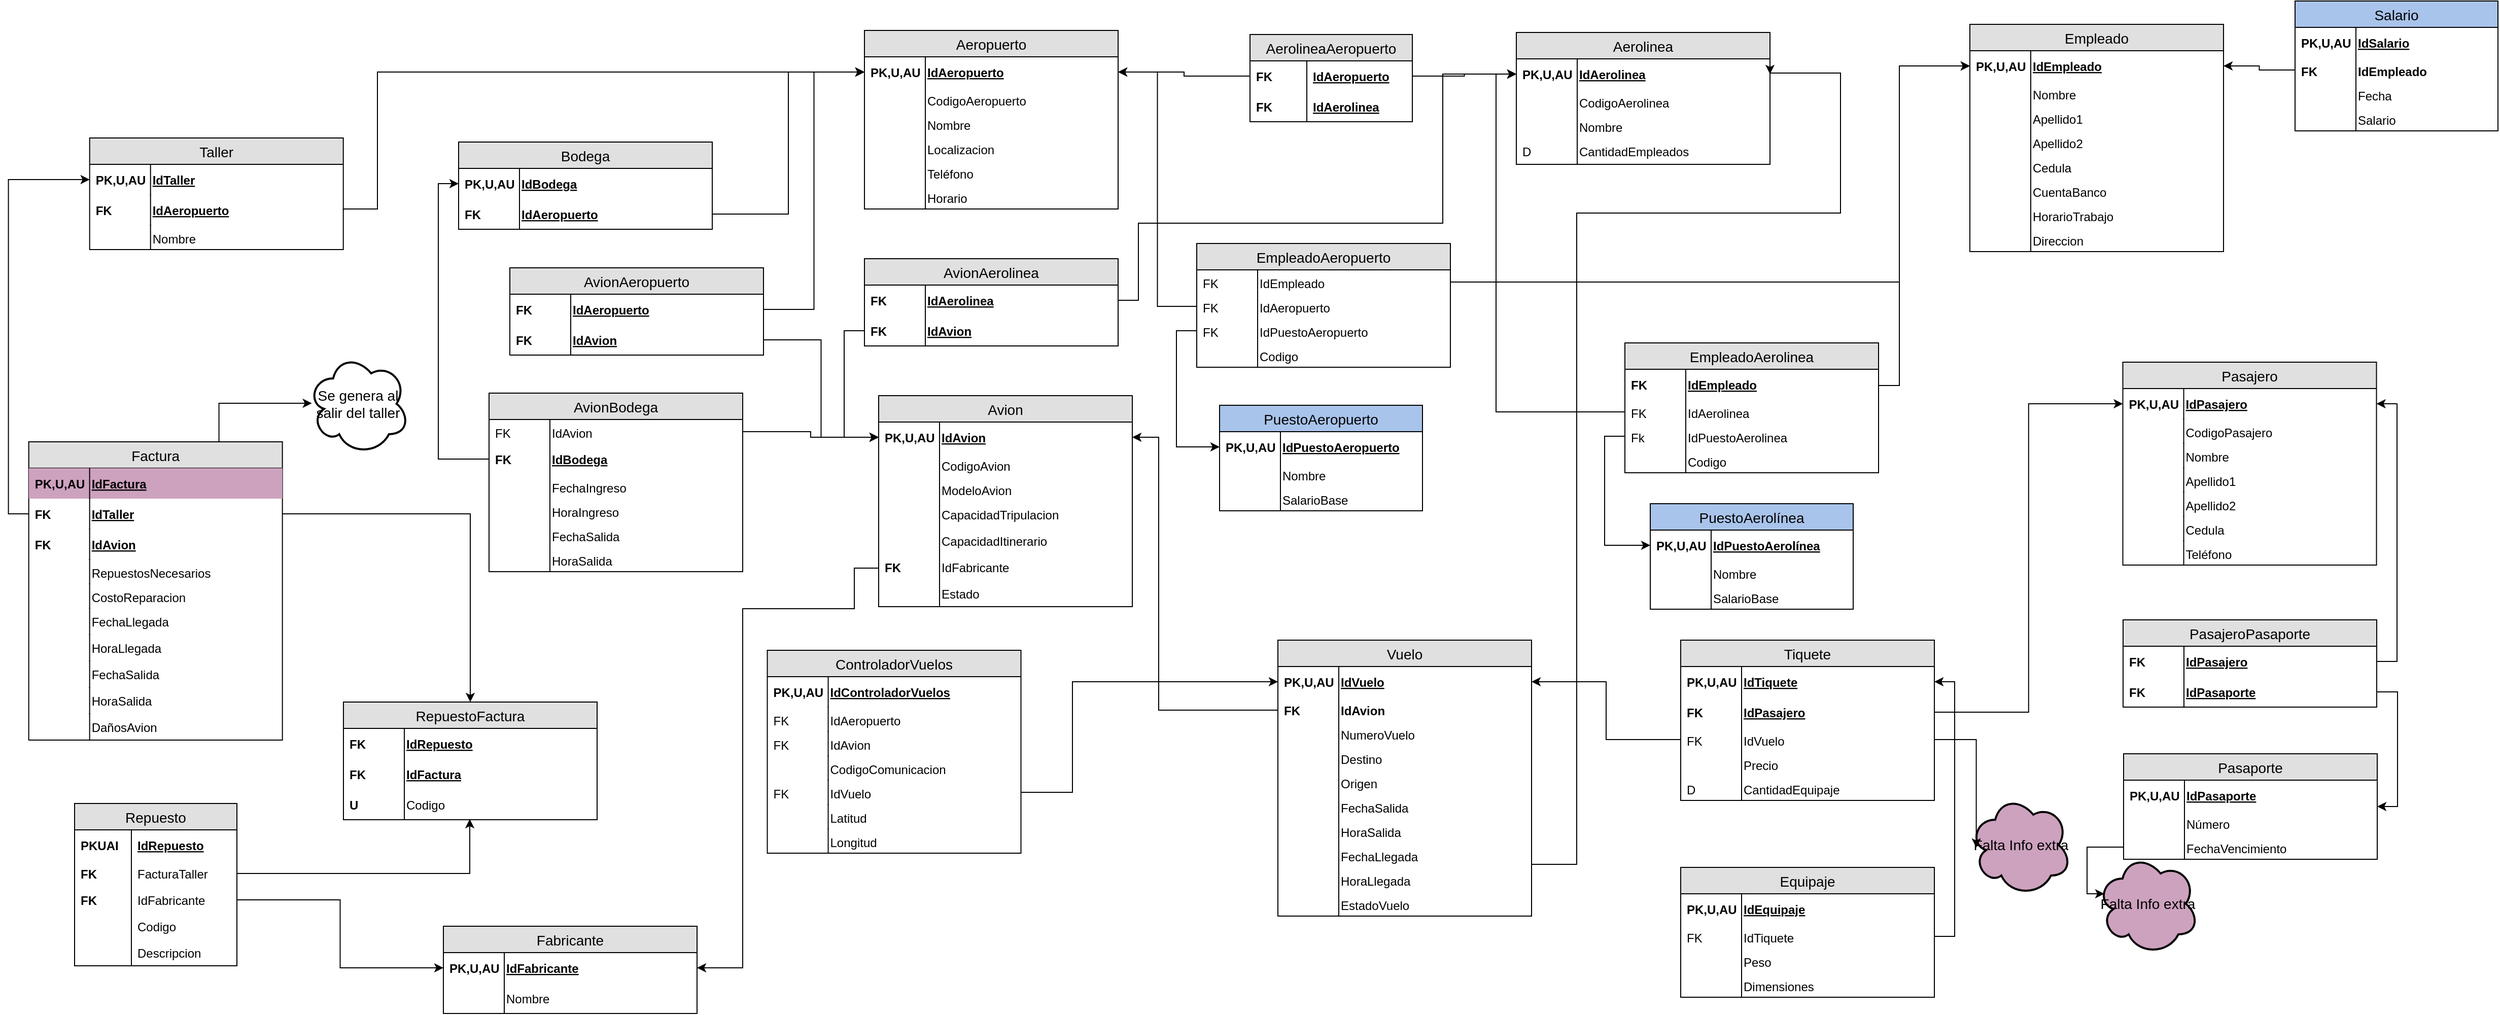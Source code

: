<mxfile pages="1" version="11.1.4" type="device"><diagram id="F-v7YOQAx7BZ0v_qgbQp" name="Page-1"><mxGraphModel dx="1579" dy="859" grid="1" gridSize="10" guides="1" tooltips="1" connect="1" arrows="1" fold="1" page="1" pageScale="1" pageWidth="850" pageHeight="1100" math="0" shadow="0"><root><mxCell id="0"/><mxCell id="1" parent="0"/><mxCell id="RFnhj7lzt_LcZZ9ZHUi7-12" value="Aerolinea" style="swimlane;fontStyle=0;childLayout=stackLayout;horizontal=1;startSize=26;fillColor=#e0e0e0;horizontalStack=0;resizeParent=1;resizeParentMax=0;resizeLast=0;collapsible=1;marginBottom=0;swimlaneFillColor=#ffffff;align=center;fontSize=14;" parent="1" vertex="1"><mxGeometry x="702.5" y="42" width="250" height="130" as="geometry"/></mxCell><mxCell id="RFnhj7lzt_LcZZ9ZHUi7-13" value="IdAerolinea" style="shape=partialRectangle;top=0;left=0;right=0;bottom=0;align=left;verticalAlign=middle;fillColor=none;spacingLeft=60;spacingRight=4;overflow=hidden;rotatable=0;points=[[0,0.5],[1,0.5]];portConstraint=eastwest;dropTarget=0;fontStyle=5;fontSize=12;strokeColor=#000000;" parent="RFnhj7lzt_LcZZ9ZHUi7-12" vertex="1"><mxGeometry y="26" width="250" height="30" as="geometry"/></mxCell><mxCell id="RFnhj7lzt_LcZZ9ZHUi7-14" value="PK,U,AU" style="shape=partialRectangle;fontStyle=1;top=0;left=0;bottom=0;fillColor=none;align=left;verticalAlign=middle;spacingLeft=4;spacingRight=4;overflow=hidden;rotatable=0;points=[];portConstraint=eastwest;part=1;fontSize=12;" parent="RFnhj7lzt_LcZZ9ZHUi7-13" vertex="1" connectable="0"><mxGeometry width="60" height="30" as="geometry"/></mxCell><mxCell id="RFnhj7lzt_LcZZ9ZHUi7-17" value="CodigoAerolinea" style="shape=partialRectangle;top=0;left=0;right=0;bottom=0;align=left;verticalAlign=top;fillColor=none;spacingLeft=60;spacingRight=4;overflow=hidden;rotatable=0;points=[[0,0.5],[1,0.5]];portConstraint=eastwest;dropTarget=0;fontSize=12;" parent="RFnhj7lzt_LcZZ9ZHUi7-12" vertex="1"><mxGeometry y="56" width="250" height="24" as="geometry"/></mxCell><mxCell id="RFnhj7lzt_LcZZ9ZHUi7-18" value="" style="shape=partialRectangle;top=0;left=0;bottom=0;fillColor=none;align=left;verticalAlign=top;spacingLeft=4;spacingRight=4;overflow=hidden;rotatable=0;points=[];portConstraint=eastwest;part=1;fontSize=12;" parent="RFnhj7lzt_LcZZ9ZHUi7-17" vertex="1" connectable="0"><mxGeometry width="60" height="24" as="geometry"/></mxCell><mxCell id="RFnhj7lzt_LcZZ9ZHUi7-28" value="Nombre" style="shape=partialRectangle;top=0;left=0;right=0;bottom=0;align=left;verticalAlign=top;fillColor=none;spacingLeft=60;spacingRight=4;overflow=hidden;rotatable=0;points=[[0,0.5],[1,0.5]];portConstraint=eastwest;dropTarget=0;fontSize=12;" parent="RFnhj7lzt_LcZZ9ZHUi7-12" vertex="1"><mxGeometry y="80" width="250" height="24" as="geometry"/></mxCell><mxCell id="RFnhj7lzt_LcZZ9ZHUi7-29" value="" style="shape=partialRectangle;top=0;left=0;bottom=0;fillColor=none;align=left;verticalAlign=top;spacingLeft=4;spacingRight=4;overflow=hidden;rotatable=0;points=[];portConstraint=eastwest;part=1;fontSize=12;" parent="RFnhj7lzt_LcZZ9ZHUi7-28" vertex="1" connectable="0"><mxGeometry width="60" height="24" as="geometry"/></mxCell><mxCell id="RFnhj7lzt_LcZZ9ZHUi7-19" value="CantidadEmpleados" style="shape=partialRectangle;top=0;left=0;right=0;bottom=0;align=left;verticalAlign=top;fillColor=none;spacingLeft=60;spacingRight=4;overflow=hidden;rotatable=0;points=[[0,0.5],[1,0.5]];portConstraint=eastwest;dropTarget=0;fontSize=12;" parent="RFnhj7lzt_LcZZ9ZHUi7-12" vertex="1"><mxGeometry y="104" width="250" height="26" as="geometry"/></mxCell><mxCell id="RFnhj7lzt_LcZZ9ZHUi7-20" value="D" style="shape=partialRectangle;top=0;left=0;bottom=0;fillColor=none;align=left;verticalAlign=top;spacingLeft=4;spacingRight=4;overflow=hidden;rotatable=0;points=[];portConstraint=eastwest;part=1;fontSize=12;" parent="RFnhj7lzt_LcZZ9ZHUi7-19" vertex="1" connectable="0"><mxGeometry width="60" height="26" as="geometry"/></mxCell><mxCell id="RFnhj7lzt_LcZZ9ZHUi7-21" value="Empleado" style="swimlane;fontStyle=0;childLayout=stackLayout;horizontal=1;startSize=26;fillColor=#e0e0e0;horizontalStack=0;resizeParent=1;resizeParentMax=0;resizeLast=0;collapsible=1;marginBottom=0;swimlaneFillColor=#ffffff;align=center;fontSize=14;" parent="1" vertex="1"><mxGeometry x="1149.5" y="34" width="250" height="224" as="geometry"/></mxCell><mxCell id="RFnhj7lzt_LcZZ9ZHUi7-22" value="IdEmpleado" style="shape=partialRectangle;top=0;left=0;right=0;bottom=0;align=left;verticalAlign=middle;fillColor=none;spacingLeft=60;spacingRight=4;overflow=hidden;rotatable=0;points=[[0,0.5],[1,0.5]];portConstraint=eastwest;dropTarget=0;fontStyle=5;fontSize=12;" parent="RFnhj7lzt_LcZZ9ZHUi7-21" vertex="1"><mxGeometry y="26" width="250" height="30" as="geometry"/></mxCell><mxCell id="RFnhj7lzt_LcZZ9ZHUi7-23" value="PK,U,AU" style="shape=partialRectangle;fontStyle=1;top=0;left=0;bottom=0;fillColor=none;align=left;verticalAlign=middle;spacingLeft=4;spacingRight=4;overflow=hidden;rotatable=0;points=[];portConstraint=eastwest;part=1;fontSize=12;" parent="RFnhj7lzt_LcZZ9ZHUi7-22" vertex="1" connectable="0"><mxGeometry width="60" height="30" as="geometry"/></mxCell><mxCell id="RFnhj7lzt_LcZZ9ZHUi7-30" value="Nombre" style="shape=partialRectangle;top=0;left=0;right=0;bottom=0;align=left;verticalAlign=top;fillColor=none;spacingLeft=60;spacingRight=4;overflow=hidden;rotatable=0;points=[[0,0.5],[1,0.5]];portConstraint=eastwest;dropTarget=0;fontSize=12;" parent="RFnhj7lzt_LcZZ9ZHUi7-21" vertex="1"><mxGeometry y="56" width="250" height="24" as="geometry"/></mxCell><mxCell id="RFnhj7lzt_LcZZ9ZHUi7-31" value="" style="shape=partialRectangle;top=0;left=0;bottom=0;fillColor=none;align=left;verticalAlign=top;spacingLeft=4;spacingRight=4;overflow=hidden;rotatable=0;points=[];portConstraint=eastwest;part=1;fontSize=12;" parent="RFnhj7lzt_LcZZ9ZHUi7-30" vertex="1" connectable="0"><mxGeometry width="60" height="24" as="geometry"/></mxCell><mxCell id="RFnhj7lzt_LcZZ9ZHUi7-32" value="Apellido1" style="shape=partialRectangle;top=0;left=0;right=0;bottom=0;align=left;verticalAlign=top;fillColor=none;spacingLeft=60;spacingRight=4;overflow=hidden;rotatable=0;points=[[0,0.5],[1,0.5]];portConstraint=eastwest;dropTarget=0;fontSize=12;" parent="RFnhj7lzt_LcZZ9ZHUi7-21" vertex="1"><mxGeometry y="80" width="250" height="24" as="geometry"/></mxCell><mxCell id="RFnhj7lzt_LcZZ9ZHUi7-33" value="" style="shape=partialRectangle;top=0;left=0;bottom=0;fillColor=none;align=left;verticalAlign=top;spacingLeft=4;spacingRight=4;overflow=hidden;rotatable=0;points=[];portConstraint=eastwest;part=1;fontSize=12;" parent="RFnhj7lzt_LcZZ9ZHUi7-32" vertex="1" connectable="0"><mxGeometry width="60" height="24" as="geometry"/></mxCell><mxCell id="RFnhj7lzt_LcZZ9ZHUi7-34" value="Apellido2" style="shape=partialRectangle;top=0;left=0;right=0;bottom=0;align=left;verticalAlign=top;fillColor=none;spacingLeft=60;spacingRight=4;overflow=hidden;rotatable=0;points=[[0,0.5],[1,0.5]];portConstraint=eastwest;dropTarget=0;fontSize=12;" parent="RFnhj7lzt_LcZZ9ZHUi7-21" vertex="1"><mxGeometry y="104" width="250" height="24" as="geometry"/></mxCell><mxCell id="RFnhj7lzt_LcZZ9ZHUi7-35" value="" style="shape=partialRectangle;top=0;left=0;bottom=0;fillColor=none;align=left;verticalAlign=top;spacingLeft=4;spacingRight=4;overflow=hidden;rotatable=0;points=[];portConstraint=eastwest;part=1;fontSize=12;" parent="RFnhj7lzt_LcZZ9ZHUi7-34" vertex="1" connectable="0"><mxGeometry width="60" height="24" as="geometry"/></mxCell><mxCell id="RFnhj7lzt_LcZZ9ZHUi7-36" value="Cedula" style="shape=partialRectangle;top=0;left=0;right=0;bottom=0;align=left;verticalAlign=top;fillColor=none;spacingLeft=60;spacingRight=4;overflow=hidden;rotatable=0;points=[[0,0.5],[1,0.5]];portConstraint=eastwest;dropTarget=0;fontSize=12;" parent="RFnhj7lzt_LcZZ9ZHUi7-21" vertex="1"><mxGeometry y="128" width="250" height="24" as="geometry"/></mxCell><mxCell id="RFnhj7lzt_LcZZ9ZHUi7-37" value="" style="shape=partialRectangle;top=0;left=0;bottom=0;fillColor=none;align=left;verticalAlign=top;spacingLeft=4;spacingRight=4;overflow=hidden;rotatable=0;points=[];portConstraint=eastwest;part=1;fontSize=12;" parent="RFnhj7lzt_LcZZ9ZHUi7-36" vertex="1" connectable="0"><mxGeometry width="60" height="24" as="geometry"/></mxCell><mxCell id="RFnhj7lzt_LcZZ9ZHUi7-38" value="CuentaBanco" style="shape=partialRectangle;top=0;left=0;right=0;bottom=0;align=left;verticalAlign=top;fillColor=none;spacingLeft=60;spacingRight=4;overflow=hidden;rotatable=0;points=[[0,0.5],[1,0.5]];portConstraint=eastwest;dropTarget=0;fontSize=12;" parent="RFnhj7lzt_LcZZ9ZHUi7-21" vertex="1"><mxGeometry y="152" width="250" height="24" as="geometry"/></mxCell><mxCell id="RFnhj7lzt_LcZZ9ZHUi7-39" value="" style="shape=partialRectangle;top=0;left=0;bottom=0;fillColor=none;align=left;verticalAlign=top;spacingLeft=4;spacingRight=4;overflow=hidden;rotatable=0;points=[];portConstraint=eastwest;part=1;fontSize=12;" parent="RFnhj7lzt_LcZZ9ZHUi7-38" vertex="1" connectable="0"><mxGeometry width="60" height="24" as="geometry"/></mxCell><mxCell id="RFnhj7lzt_LcZZ9ZHUi7-40" value="HorarioTrabajo" style="shape=partialRectangle;top=0;left=0;right=0;bottom=0;align=left;verticalAlign=top;fillColor=none;spacingLeft=60;spacingRight=4;overflow=hidden;rotatable=0;points=[[0,0.5],[1,0.5]];portConstraint=eastwest;dropTarget=0;fontSize=12;" parent="RFnhj7lzt_LcZZ9ZHUi7-21" vertex="1"><mxGeometry y="176" width="250" height="24" as="geometry"/></mxCell><mxCell id="RFnhj7lzt_LcZZ9ZHUi7-41" value="" style="shape=partialRectangle;top=0;left=0;bottom=0;fillColor=none;align=left;verticalAlign=top;spacingLeft=4;spacingRight=4;overflow=hidden;rotatable=0;points=[];portConstraint=eastwest;part=1;fontSize=12;" parent="RFnhj7lzt_LcZZ9ZHUi7-40" vertex="1" connectable="0"><mxGeometry width="60" height="24" as="geometry"/></mxCell><mxCell id="RFnhj7lzt_LcZZ9ZHUi7-131" value="Direccion" style="shape=partialRectangle;top=0;left=0;right=0;bottom=0;align=left;verticalAlign=top;fillColor=none;spacingLeft=60;spacingRight=4;overflow=hidden;rotatable=0;points=[[0,0.5],[1,0.5]];portConstraint=eastwest;dropTarget=0;fontSize=12;" parent="RFnhj7lzt_LcZZ9ZHUi7-21" vertex="1"><mxGeometry y="200" width="250" height="24" as="geometry"/></mxCell><mxCell id="RFnhj7lzt_LcZZ9ZHUi7-132" value="" style="shape=partialRectangle;top=0;left=0;bottom=0;fillColor=none;align=left;verticalAlign=top;spacingLeft=4;spacingRight=4;overflow=hidden;rotatable=0;points=[];portConstraint=eastwest;part=1;fontSize=12;" parent="RFnhj7lzt_LcZZ9ZHUi7-131" vertex="1" connectable="0"><mxGeometry width="60" height="24" as="geometry"/></mxCell><mxCell id="RFnhj7lzt_LcZZ9ZHUi7-65" value="Aeropuerto" style="swimlane;fontStyle=0;childLayout=stackLayout;horizontal=1;startSize=26;fillColor=#e0e0e0;horizontalStack=0;resizeParent=1;resizeParentMax=0;resizeLast=0;collapsible=1;marginBottom=0;swimlaneFillColor=#ffffff;align=center;fontSize=14;" parent="1" vertex="1"><mxGeometry x="60" y="40" width="250" height="176" as="geometry"/></mxCell><mxCell id="RFnhj7lzt_LcZZ9ZHUi7-66" value="IdAeropuerto" style="shape=partialRectangle;top=0;left=0;right=0;bottom=0;align=left;verticalAlign=middle;fillColor=none;spacingLeft=60;spacingRight=4;overflow=hidden;rotatable=0;points=[[0,0.5],[1,0.5]];portConstraint=eastwest;dropTarget=0;fontStyle=5;fontSize=12;strokeColor=#000000;" parent="RFnhj7lzt_LcZZ9ZHUi7-65" vertex="1"><mxGeometry y="26" width="250" height="30" as="geometry"/></mxCell><mxCell id="RFnhj7lzt_LcZZ9ZHUi7-67" value="PK,U,AU" style="shape=partialRectangle;fontStyle=1;top=0;left=0;bottom=0;fillColor=none;align=left;verticalAlign=middle;spacingLeft=4;spacingRight=4;overflow=hidden;rotatable=0;points=[];portConstraint=eastwest;part=1;fontSize=12;" parent="RFnhj7lzt_LcZZ9ZHUi7-66" vertex="1" connectable="0"><mxGeometry width="60" height="30" as="geometry"/></mxCell><mxCell id="RFnhj7lzt_LcZZ9ZHUi7-68" value="CodigoAeropuerto" style="shape=partialRectangle;top=0;left=0;right=0;bottom=0;align=left;verticalAlign=top;fillColor=none;spacingLeft=60;spacingRight=4;overflow=hidden;rotatable=0;points=[[0,0.5],[1,0.5]];portConstraint=eastwest;dropTarget=0;fontSize=12;" parent="RFnhj7lzt_LcZZ9ZHUi7-65" vertex="1"><mxGeometry y="56" width="250" height="24" as="geometry"/></mxCell><mxCell id="RFnhj7lzt_LcZZ9ZHUi7-69" value="" style="shape=partialRectangle;top=0;left=0;bottom=0;fillColor=none;align=left;verticalAlign=top;spacingLeft=4;spacingRight=4;overflow=hidden;rotatable=0;points=[];portConstraint=eastwest;part=1;fontSize=12;" parent="RFnhj7lzt_LcZZ9ZHUi7-68" vertex="1" connectable="0"><mxGeometry width="60" height="24" as="geometry"/></mxCell><mxCell id="RFnhj7lzt_LcZZ9ZHUi7-70" value="Nombre" style="shape=partialRectangle;top=0;left=0;right=0;bottom=0;align=left;verticalAlign=top;fillColor=none;spacingLeft=60;spacingRight=4;overflow=hidden;rotatable=0;points=[[0,0.5],[1,0.5]];portConstraint=eastwest;dropTarget=0;fontSize=12;" parent="RFnhj7lzt_LcZZ9ZHUi7-65" vertex="1"><mxGeometry y="80" width="250" height="24" as="geometry"/></mxCell><mxCell id="RFnhj7lzt_LcZZ9ZHUi7-71" value="" style="shape=partialRectangle;top=0;left=0;bottom=0;fillColor=none;align=left;verticalAlign=top;spacingLeft=4;spacingRight=4;overflow=hidden;rotatable=0;points=[];portConstraint=eastwest;part=1;fontSize=12;" parent="RFnhj7lzt_LcZZ9ZHUi7-70" vertex="1" connectable="0"><mxGeometry width="60" height="24" as="geometry"/></mxCell><mxCell id="RFnhj7lzt_LcZZ9ZHUi7-74" value="Localizacion" style="shape=partialRectangle;top=0;left=0;right=0;bottom=0;align=left;verticalAlign=top;fillColor=none;spacingLeft=60;spacingRight=4;overflow=hidden;rotatable=0;points=[[0,0.5],[1,0.5]];portConstraint=eastwest;dropTarget=0;fontSize=12;" parent="RFnhj7lzt_LcZZ9ZHUi7-65" vertex="1"><mxGeometry y="104" width="250" height="24" as="geometry"/></mxCell><mxCell id="RFnhj7lzt_LcZZ9ZHUi7-75" value="" style="shape=partialRectangle;top=0;left=0;bottom=0;fillColor=none;align=left;verticalAlign=top;spacingLeft=4;spacingRight=4;overflow=hidden;rotatable=0;points=[];portConstraint=eastwest;part=1;fontSize=12;" parent="RFnhj7lzt_LcZZ9ZHUi7-74" vertex="1" connectable="0"><mxGeometry width="60" height="24" as="geometry"/></mxCell><mxCell id="RFnhj7lzt_LcZZ9ZHUi7-107" value="Teléfono" style="shape=partialRectangle;top=0;left=0;right=0;bottom=0;align=left;verticalAlign=top;fillColor=none;spacingLeft=60;spacingRight=4;overflow=hidden;rotatable=0;points=[[0,0.5],[1,0.5]];portConstraint=eastwest;dropTarget=0;fontSize=12;" parent="RFnhj7lzt_LcZZ9ZHUi7-65" vertex="1"><mxGeometry y="128" width="250" height="24" as="geometry"/></mxCell><mxCell id="RFnhj7lzt_LcZZ9ZHUi7-108" value="" style="shape=partialRectangle;top=0;left=0;bottom=0;fillColor=none;align=left;verticalAlign=top;spacingLeft=4;spacingRight=4;overflow=hidden;rotatable=0;points=[];portConstraint=eastwest;part=1;fontSize=12;" parent="RFnhj7lzt_LcZZ9ZHUi7-107" vertex="1" connectable="0"><mxGeometry width="60" height="24" as="geometry"/></mxCell><mxCell id="RFnhj7lzt_LcZZ9ZHUi7-78" value="Horario" style="shape=partialRectangle;top=0;left=0;right=0;bottom=0;align=left;verticalAlign=top;fillColor=none;spacingLeft=60;spacingRight=4;overflow=hidden;rotatable=0;points=[[0,0.5],[1,0.5]];portConstraint=eastwest;dropTarget=0;fontSize=12;" parent="RFnhj7lzt_LcZZ9ZHUi7-65" vertex="1"><mxGeometry y="152" width="250" height="24" as="geometry"/></mxCell><mxCell id="RFnhj7lzt_LcZZ9ZHUi7-79" value="" style="shape=partialRectangle;top=0;left=0;bottom=0;fillColor=none;align=left;verticalAlign=top;spacingLeft=4;spacingRight=4;overflow=hidden;rotatable=0;points=[];portConstraint=eastwest;part=1;fontSize=12;" parent="RFnhj7lzt_LcZZ9ZHUi7-78" vertex="1" connectable="0"><mxGeometry width="60" height="24" as="geometry"/></mxCell><mxCell id="RFnhj7lzt_LcZZ9ZHUi7-116" value="EmpleadoAerolinea" style="swimlane;fontStyle=0;childLayout=stackLayout;horizontal=1;startSize=26;fillColor=#e0e0e0;horizontalStack=0;resizeParent=1;resizeParentMax=0;resizeLast=0;collapsible=1;marginBottom=0;swimlaneFillColor=#ffffff;align=center;fontSize=14;" parent="1" vertex="1"><mxGeometry x="809.5" y="348" width="250" height="128" as="geometry"/></mxCell><mxCell id="GWSag47F27na8kSHJpPw-12" value="IdEmpleado" style="shape=partialRectangle;top=0;left=0;right=0;bottom=0;align=left;verticalAlign=middle;fillColor=none;spacingLeft=60;spacingRight=4;overflow=hidden;rotatable=0;points=[[0,0.5],[1,0.5]];portConstraint=eastwest;dropTarget=0;fontStyle=5;fontSize=12;" parent="RFnhj7lzt_LcZZ9ZHUi7-116" vertex="1"><mxGeometry y="26" width="250" height="30" as="geometry"/></mxCell><mxCell id="GWSag47F27na8kSHJpPw-13" value="FK" style="shape=partialRectangle;fontStyle=1;top=0;left=0;bottom=0;fillColor=none;align=left;verticalAlign=middle;spacingLeft=4;spacingRight=4;overflow=hidden;rotatable=0;points=[];portConstraint=eastwest;part=1;fontSize=12;" parent="GWSag47F27na8kSHJpPw-12" vertex="1" connectable="0"><mxGeometry width="60" height="30" as="geometry"/></mxCell><mxCell id="RFnhj7lzt_LcZZ9ZHUi7-119" value="IdAerolinea" style="shape=partialRectangle;top=0;left=0;right=0;bottom=0;align=left;verticalAlign=top;fillColor=none;spacingLeft=60;spacingRight=4;overflow=hidden;rotatable=0;points=[[0,0.5],[1,0.5]];portConstraint=eastwest;dropTarget=0;fontSize=12;" parent="RFnhj7lzt_LcZZ9ZHUi7-116" vertex="1"><mxGeometry y="56" width="250" height="24" as="geometry"/></mxCell><mxCell id="RFnhj7lzt_LcZZ9ZHUi7-120" value="FK" style="shape=partialRectangle;top=0;left=0;bottom=0;fillColor=none;align=left;verticalAlign=top;spacingLeft=4;spacingRight=4;overflow=hidden;rotatable=0;points=[];portConstraint=eastwest;part=1;fontSize=12;" parent="RFnhj7lzt_LcZZ9ZHUi7-119" vertex="1" connectable="0"><mxGeometry width="60" height="24" as="geometry"/></mxCell><mxCell id="RFnhj7lzt_LcZZ9ZHUi7-127" value="IdPuestoAerolinea" style="shape=partialRectangle;top=0;left=0;right=0;bottom=0;align=left;verticalAlign=top;fillColor=none;spacingLeft=60;spacingRight=4;overflow=hidden;rotatable=0;points=[[0,0.5],[1,0.5]];portConstraint=eastwest;dropTarget=0;fontSize=12;" parent="RFnhj7lzt_LcZZ9ZHUi7-116" vertex="1"><mxGeometry y="80" width="250" height="24" as="geometry"/></mxCell><mxCell id="RFnhj7lzt_LcZZ9ZHUi7-128" value="Fk" style="shape=partialRectangle;top=0;left=0;bottom=0;fillColor=none;align=left;verticalAlign=top;spacingLeft=4;spacingRight=4;overflow=hidden;rotatable=0;points=[];portConstraint=eastwest;part=1;fontSize=12;" parent="RFnhj7lzt_LcZZ9ZHUi7-127" vertex="1" connectable="0"><mxGeometry width="60" height="24" as="geometry"/></mxCell><mxCell id="3T_UC9Iupfr3q2ktU5BF-1" value="Codigo" style="shape=partialRectangle;top=0;left=0;right=0;bottom=0;align=left;verticalAlign=top;fillColor=none;spacingLeft=60;spacingRight=4;overflow=hidden;rotatable=0;points=[[0,0.5],[1,0.5]];portConstraint=eastwest;dropTarget=0;fontSize=12;" parent="RFnhj7lzt_LcZZ9ZHUi7-116" vertex="1"><mxGeometry y="104" width="250" height="24" as="geometry"/></mxCell><mxCell id="3T_UC9Iupfr3q2ktU5BF-2" value="" style="shape=partialRectangle;top=0;left=0;bottom=0;fillColor=none;align=left;verticalAlign=top;spacingLeft=4;spacingRight=4;overflow=hidden;rotatable=0;points=[];portConstraint=eastwest;part=1;fontSize=12;" parent="3T_UC9Iupfr3q2ktU5BF-1" vertex="1" connectable="0"><mxGeometry width="60" height="24" as="geometry"/></mxCell><mxCell id="RFnhj7lzt_LcZZ9ZHUi7-122" value="EmpleadoAeropuerto" style="swimlane;fontStyle=0;childLayout=stackLayout;horizontal=1;startSize=26;fillColor=#e0e0e0;horizontalStack=0;resizeParent=1;resizeParentMax=0;resizeLast=0;collapsible=1;marginBottom=0;swimlaneFillColor=#ffffff;align=center;fontSize=14;" parent="1" vertex="1"><mxGeometry x="387.5" y="250" width="250" height="122" as="geometry"/></mxCell><mxCell id="RFnhj7lzt_LcZZ9ZHUi7-123" value="IdEmpleado" style="shape=partialRectangle;top=0;left=0;right=0;bottom=0;align=left;verticalAlign=top;fillColor=none;spacingLeft=60;spacingRight=4;overflow=hidden;rotatable=0;points=[[0,0.5],[1,0.5]];portConstraint=eastwest;dropTarget=0;fontSize=12;" parent="RFnhj7lzt_LcZZ9ZHUi7-122" vertex="1"><mxGeometry y="26" width="250" height="24" as="geometry"/></mxCell><mxCell id="RFnhj7lzt_LcZZ9ZHUi7-124" value="FK" style="shape=partialRectangle;top=0;left=0;bottom=0;fillColor=none;align=left;verticalAlign=top;spacingLeft=4;spacingRight=4;overflow=hidden;rotatable=0;points=[];portConstraint=eastwest;part=1;fontSize=12;" parent="RFnhj7lzt_LcZZ9ZHUi7-123" vertex="1" connectable="0"><mxGeometry width="60" height="24" as="geometry"/></mxCell><mxCell id="RFnhj7lzt_LcZZ9ZHUi7-125" value="IdAeropuerto" style="shape=partialRectangle;top=0;left=0;right=0;bottom=0;align=left;verticalAlign=top;fillColor=none;spacingLeft=60;spacingRight=4;overflow=hidden;rotatable=0;points=[[0,0.5],[1,0.5]];portConstraint=eastwest;dropTarget=0;fontSize=12;" parent="RFnhj7lzt_LcZZ9ZHUi7-122" vertex="1"><mxGeometry y="50" width="250" height="24" as="geometry"/></mxCell><mxCell id="RFnhj7lzt_LcZZ9ZHUi7-126" value="FK" style="shape=partialRectangle;top=0;left=0;bottom=0;fillColor=none;align=left;verticalAlign=top;spacingLeft=4;spacingRight=4;overflow=hidden;rotatable=0;points=[];portConstraint=eastwest;part=1;fontSize=12;" parent="RFnhj7lzt_LcZZ9ZHUi7-125" vertex="1" connectable="0"><mxGeometry width="60" height="24" as="geometry"/></mxCell><mxCell id="RFnhj7lzt_LcZZ9ZHUi7-129" value="IdPuestoAeropuerto" style="shape=partialRectangle;top=0;left=0;right=0;bottom=0;align=left;verticalAlign=top;fillColor=none;spacingLeft=60;spacingRight=4;overflow=hidden;rotatable=0;points=[[0,0.5],[1,0.5]];portConstraint=eastwest;dropTarget=0;fontSize=12;" parent="RFnhj7lzt_LcZZ9ZHUi7-122" vertex="1"><mxGeometry y="74" width="250" height="24" as="geometry"/></mxCell><mxCell id="RFnhj7lzt_LcZZ9ZHUi7-130" value="FK" style="shape=partialRectangle;top=0;left=0;bottom=0;fillColor=none;align=left;verticalAlign=top;spacingLeft=4;spacingRight=4;overflow=hidden;rotatable=0;points=[];portConstraint=eastwest;part=1;fontSize=12;" parent="RFnhj7lzt_LcZZ9ZHUi7-129" vertex="1" connectable="0"><mxGeometry width="60" height="24" as="geometry"/></mxCell><mxCell id="3T_UC9Iupfr3q2ktU5BF-3" value="Codigo" style="shape=partialRectangle;top=0;left=0;right=0;bottom=0;align=left;verticalAlign=top;fillColor=none;spacingLeft=60;spacingRight=4;overflow=hidden;rotatable=0;points=[[0,0.5],[1,0.5]];portConstraint=eastwest;dropTarget=0;fontSize=12;" parent="RFnhj7lzt_LcZZ9ZHUi7-122" vertex="1"><mxGeometry y="98" width="250" height="24" as="geometry"/></mxCell><mxCell id="3T_UC9Iupfr3q2ktU5BF-4" value="" style="shape=partialRectangle;top=0;left=0;bottom=0;fillColor=none;align=left;verticalAlign=top;spacingLeft=4;spacingRight=4;overflow=hidden;rotatable=0;points=[];portConstraint=eastwest;part=1;fontSize=12;" parent="3T_UC9Iupfr3q2ktU5BF-3" vertex="1" connectable="0"><mxGeometry width="60" height="24" as="geometry"/></mxCell><mxCell id="RFnhj7lzt_LcZZ9ZHUi7-156" value="Vuelo" style="swimlane;fontStyle=0;childLayout=stackLayout;horizontal=1;startSize=26;fillColor=#e0e0e0;horizontalStack=0;resizeParent=1;resizeParentMax=0;resizeLast=0;collapsible=1;marginBottom=0;swimlaneFillColor=#ffffff;align=center;fontSize=14;" parent="1" vertex="1"><mxGeometry x="467.5" y="641" width="250" height="272" as="geometry"/></mxCell><mxCell id="RFnhj7lzt_LcZZ9ZHUi7-157" value="IdVuelo" style="shape=partialRectangle;top=0;left=0;right=0;bottom=0;align=left;verticalAlign=middle;fillColor=none;spacingLeft=60;spacingRight=4;overflow=hidden;rotatable=0;points=[[0,0.5],[1,0.5]];portConstraint=eastwest;dropTarget=0;fontStyle=5;fontSize=12;strokeColor=#000000;" parent="RFnhj7lzt_LcZZ9ZHUi7-156" vertex="1"><mxGeometry y="26" width="250" height="30" as="geometry"/></mxCell><mxCell id="RFnhj7lzt_LcZZ9ZHUi7-158" value="PK,U,AU" style="shape=partialRectangle;fontStyle=1;top=0;left=0;bottom=0;fillColor=none;align=left;verticalAlign=middle;spacingLeft=4;spacingRight=4;overflow=hidden;rotatable=0;points=[];portConstraint=eastwest;part=1;fontSize=12;" parent="RFnhj7lzt_LcZZ9ZHUi7-157" vertex="1" connectable="0"><mxGeometry width="60" height="30" as="geometry"/></mxCell><mxCell id="RFnhj7lzt_LcZZ9ZHUi7-159" value="IdAvion" style="shape=partialRectangle;top=0;left=0;right=0;bottom=0;align=left;verticalAlign=top;fillColor=none;spacingLeft=60;spacingRight=4;overflow=hidden;rotatable=0;points=[[0,0.5],[1,0.5]];portConstraint=eastwest;dropTarget=0;fontSize=12;fontStyle=1" parent="RFnhj7lzt_LcZZ9ZHUi7-156" vertex="1"><mxGeometry y="56" width="250" height="24" as="geometry"/></mxCell><mxCell id="RFnhj7lzt_LcZZ9ZHUi7-160" value="FK" style="shape=partialRectangle;top=0;left=0;bottom=0;fillColor=none;align=left;verticalAlign=top;spacingLeft=4;spacingRight=4;overflow=hidden;rotatable=0;points=[];portConstraint=eastwest;part=1;fontSize=12;fontStyle=1" parent="RFnhj7lzt_LcZZ9ZHUi7-159" vertex="1" connectable="0"><mxGeometry width="60" height="24" as="geometry"/></mxCell><mxCell id="GWSag47F27na8kSHJpPw-64" value="NumeroVuelo" style="shape=partialRectangle;top=0;left=0;right=0;bottom=0;align=left;verticalAlign=top;fillColor=none;spacingLeft=60;spacingRight=4;overflow=hidden;rotatable=0;points=[[0,0.5],[1,0.5]];portConstraint=eastwest;dropTarget=0;fontSize=12;" parent="RFnhj7lzt_LcZZ9ZHUi7-156" vertex="1"><mxGeometry y="80" width="250" height="24" as="geometry"/></mxCell><mxCell id="GWSag47F27na8kSHJpPw-65" value="" style="shape=partialRectangle;top=0;left=0;bottom=0;fillColor=none;align=left;verticalAlign=top;spacingLeft=4;spacingRight=4;overflow=hidden;rotatable=0;points=[];portConstraint=eastwest;part=1;fontSize=12;" parent="GWSag47F27na8kSHJpPw-64" vertex="1" connectable="0"><mxGeometry width="60" height="24" as="geometry"/></mxCell><mxCell id="RFnhj7lzt_LcZZ9ZHUi7-161" value="Destino" style="shape=partialRectangle;top=0;left=0;right=0;bottom=0;align=left;verticalAlign=top;fillColor=none;spacingLeft=60;spacingRight=4;overflow=hidden;rotatable=0;points=[[0,0.5],[1,0.5]];portConstraint=eastwest;dropTarget=0;fontSize=12;" parent="RFnhj7lzt_LcZZ9ZHUi7-156" vertex="1"><mxGeometry y="104" width="250" height="24" as="geometry"/></mxCell><mxCell id="RFnhj7lzt_LcZZ9ZHUi7-162" value="" style="shape=partialRectangle;top=0;left=0;bottom=0;fillColor=none;align=left;verticalAlign=top;spacingLeft=4;spacingRight=4;overflow=hidden;rotatable=0;points=[];portConstraint=eastwest;part=1;fontSize=12;" parent="RFnhj7lzt_LcZZ9ZHUi7-161" vertex="1" connectable="0"><mxGeometry width="60" height="24" as="geometry"/></mxCell><mxCell id="RFnhj7lzt_LcZZ9ZHUi7-165" value="Origen" style="shape=partialRectangle;top=0;left=0;right=0;bottom=0;align=left;verticalAlign=top;fillColor=none;spacingLeft=60;spacingRight=4;overflow=hidden;rotatable=0;points=[[0,0.5],[1,0.5]];portConstraint=eastwest;dropTarget=0;fontSize=12;" parent="RFnhj7lzt_LcZZ9ZHUi7-156" vertex="1"><mxGeometry y="128" width="250" height="24" as="geometry"/></mxCell><mxCell id="RFnhj7lzt_LcZZ9ZHUi7-166" value="" style="shape=partialRectangle;top=0;left=0;bottom=0;fillColor=none;align=left;verticalAlign=top;spacingLeft=4;spacingRight=4;overflow=hidden;rotatable=0;points=[];portConstraint=eastwest;part=1;fontSize=12;" parent="RFnhj7lzt_LcZZ9ZHUi7-165" vertex="1" connectable="0"><mxGeometry width="60" height="24" as="geometry"/></mxCell><mxCell id="RFnhj7lzt_LcZZ9ZHUi7-167" value="FechaSalida" style="shape=partialRectangle;top=0;left=0;right=0;bottom=0;align=left;verticalAlign=top;fillColor=none;spacingLeft=60;spacingRight=4;overflow=hidden;rotatable=0;points=[[0,0.5],[1,0.5]];portConstraint=eastwest;dropTarget=0;fontSize=12;" parent="RFnhj7lzt_LcZZ9ZHUi7-156" vertex="1"><mxGeometry y="152" width="250" height="24" as="geometry"/></mxCell><mxCell id="RFnhj7lzt_LcZZ9ZHUi7-168" value="" style="shape=partialRectangle;top=0;left=0;bottom=0;fillColor=none;align=left;verticalAlign=top;spacingLeft=4;spacingRight=4;overflow=hidden;rotatable=0;points=[];portConstraint=eastwest;part=1;fontSize=12;" parent="RFnhj7lzt_LcZZ9ZHUi7-167" vertex="1" connectable="0"><mxGeometry width="60" height="24" as="geometry"/></mxCell><mxCell id="RFnhj7lzt_LcZZ9ZHUi7-169" value="HoraSalida" style="shape=partialRectangle;top=0;left=0;right=0;bottom=0;align=left;verticalAlign=top;fillColor=none;spacingLeft=60;spacingRight=4;overflow=hidden;rotatable=0;points=[[0,0.5],[1,0.5]];portConstraint=eastwest;dropTarget=0;fontSize=12;" parent="RFnhj7lzt_LcZZ9ZHUi7-156" vertex="1"><mxGeometry y="176" width="250" height="24" as="geometry"/></mxCell><mxCell id="RFnhj7lzt_LcZZ9ZHUi7-170" value="" style="shape=partialRectangle;top=0;left=0;bottom=0;fillColor=none;align=left;verticalAlign=top;spacingLeft=4;spacingRight=4;overflow=hidden;rotatable=0;points=[];portConstraint=eastwest;part=1;fontSize=12;" parent="RFnhj7lzt_LcZZ9ZHUi7-169" vertex="1" connectable="0"><mxGeometry width="60" height="24" as="geometry"/></mxCell><mxCell id="RFnhj7lzt_LcZZ9ZHUi7-171" value="FechaLlegada" style="shape=partialRectangle;top=0;left=0;right=0;bottom=0;align=left;verticalAlign=top;fillColor=none;spacingLeft=60;spacingRight=4;overflow=hidden;rotatable=0;points=[[0,0.5],[1,0.5]];portConstraint=eastwest;dropTarget=0;fontSize=12;" parent="RFnhj7lzt_LcZZ9ZHUi7-156" vertex="1"><mxGeometry y="200" width="250" height="24" as="geometry"/></mxCell><mxCell id="RFnhj7lzt_LcZZ9ZHUi7-172" value="" style="shape=partialRectangle;top=0;left=0;bottom=0;fillColor=none;align=left;verticalAlign=top;spacingLeft=4;spacingRight=4;overflow=hidden;rotatable=0;points=[];portConstraint=eastwest;part=1;fontSize=12;" parent="RFnhj7lzt_LcZZ9ZHUi7-171" vertex="1" connectable="0"><mxGeometry width="60" height="24" as="geometry"/></mxCell><mxCell id="RFnhj7lzt_LcZZ9ZHUi7-173" value="HoraLlegada" style="shape=partialRectangle;top=0;left=0;right=0;bottom=0;align=left;verticalAlign=top;fillColor=none;spacingLeft=60;spacingRight=4;overflow=hidden;rotatable=0;points=[[0,0.5],[1,0.5]];portConstraint=eastwest;dropTarget=0;fontSize=12;" parent="RFnhj7lzt_LcZZ9ZHUi7-156" vertex="1"><mxGeometry y="224" width="250" height="24" as="geometry"/></mxCell><mxCell id="RFnhj7lzt_LcZZ9ZHUi7-174" value="" style="shape=partialRectangle;top=0;left=0;bottom=0;fillColor=none;align=left;verticalAlign=top;spacingLeft=4;spacingRight=4;overflow=hidden;rotatable=0;points=[];portConstraint=eastwest;part=1;fontSize=12;" parent="RFnhj7lzt_LcZZ9ZHUi7-173" vertex="1" connectable="0"><mxGeometry width="60" height="24" as="geometry"/></mxCell><mxCell id="RFnhj7lzt_LcZZ9ZHUi7-182" value="EstadoVuelo" style="shape=partialRectangle;top=0;left=0;right=0;bottom=0;align=left;verticalAlign=top;fillColor=none;spacingLeft=60;spacingRight=4;overflow=hidden;rotatable=0;points=[[0,0.5],[1,0.5]];portConstraint=eastwest;dropTarget=0;fontSize=12;" parent="RFnhj7lzt_LcZZ9ZHUi7-156" vertex="1"><mxGeometry y="248" width="250" height="24" as="geometry"/></mxCell><mxCell id="RFnhj7lzt_LcZZ9ZHUi7-183" value="" style="shape=partialRectangle;top=0;left=0;bottom=0;fillColor=none;align=left;verticalAlign=top;spacingLeft=4;spacingRight=4;overflow=hidden;rotatable=0;points=[];portConstraint=eastwest;part=1;fontSize=12;" parent="RFnhj7lzt_LcZZ9ZHUi7-182" vertex="1" connectable="0"><mxGeometry width="60" height="24" as="geometry"/></mxCell><mxCell id="RFnhj7lzt_LcZZ9ZHUi7-184" value="Avion" style="swimlane;fontStyle=0;childLayout=stackLayout;horizontal=1;startSize=26;fillColor=#e0e0e0;horizontalStack=0;resizeParent=1;resizeParentMax=0;resizeLast=0;collapsible=1;marginBottom=0;swimlaneFillColor=#ffffff;align=center;fontSize=14;" parent="1" vertex="1"><mxGeometry x="74" y="400" width="250" height="208" as="geometry"/></mxCell><mxCell id="RFnhj7lzt_LcZZ9ZHUi7-185" value="IdAvion" style="shape=partialRectangle;top=0;left=0;right=0;bottom=0;align=left;verticalAlign=middle;fillColor=none;spacingLeft=60;spacingRight=4;overflow=hidden;rotatable=0;points=[[0,0.5],[1,0.5]];portConstraint=eastwest;dropTarget=0;fontStyle=5;fontSize=12;strokeColor=#000000;" parent="RFnhj7lzt_LcZZ9ZHUi7-184" vertex="1"><mxGeometry y="26" width="250" height="30" as="geometry"/></mxCell><mxCell id="RFnhj7lzt_LcZZ9ZHUi7-186" value="PK,U,AU" style="shape=partialRectangle;fontStyle=1;top=0;left=0;bottom=0;fillColor=none;align=left;verticalAlign=middle;spacingLeft=4;spacingRight=4;overflow=hidden;rotatable=0;points=[];portConstraint=eastwest;part=1;fontSize=12;" parent="RFnhj7lzt_LcZZ9ZHUi7-185" vertex="1" connectable="0"><mxGeometry width="60" height="30" as="geometry"/></mxCell><mxCell id="RFnhj7lzt_LcZZ9ZHUi7-187" value="CodigoAvion" style="shape=partialRectangle;top=0;left=0;right=0;bottom=0;align=left;verticalAlign=top;fillColor=none;spacingLeft=60;spacingRight=4;overflow=hidden;rotatable=0;points=[[0,0.5],[1,0.5]];portConstraint=eastwest;dropTarget=0;fontSize=12;" parent="RFnhj7lzt_LcZZ9ZHUi7-184" vertex="1"><mxGeometry y="56" width="250" height="24" as="geometry"/></mxCell><mxCell id="RFnhj7lzt_LcZZ9ZHUi7-188" value="" style="shape=partialRectangle;top=0;left=0;bottom=0;fillColor=none;align=left;verticalAlign=top;spacingLeft=4;spacingRight=4;overflow=hidden;rotatable=0;points=[];portConstraint=eastwest;part=1;fontSize=12;" parent="RFnhj7lzt_LcZZ9ZHUi7-187" vertex="1" connectable="0"><mxGeometry width="60" height="24" as="geometry"/></mxCell><mxCell id="RFnhj7lzt_LcZZ9ZHUi7-189" value="ModeloAvion" style="shape=partialRectangle;top=0;left=0;right=0;bottom=0;align=left;verticalAlign=top;fillColor=none;spacingLeft=60;spacingRight=4;overflow=hidden;rotatable=0;points=[[0,0.5],[1,0.5]];portConstraint=eastwest;dropTarget=0;fontSize=12;" parent="RFnhj7lzt_LcZZ9ZHUi7-184" vertex="1"><mxGeometry y="80" width="250" height="24" as="geometry"/></mxCell><mxCell id="RFnhj7lzt_LcZZ9ZHUi7-190" value="" style="shape=partialRectangle;top=0;left=0;bottom=0;fillColor=none;align=left;verticalAlign=top;spacingLeft=4;spacingRight=4;overflow=hidden;rotatable=0;points=[];portConstraint=eastwest;part=1;fontSize=12;" parent="RFnhj7lzt_LcZZ9ZHUi7-189" vertex="1" connectable="0"><mxGeometry width="60" height="24" as="geometry"/></mxCell><mxCell id="RFnhj7lzt_LcZZ9ZHUi7-191" value="CapacidadTripulacion" style="shape=partialRectangle;top=0;left=0;right=0;bottom=0;align=left;verticalAlign=top;fillColor=none;spacingLeft=60;spacingRight=4;overflow=hidden;rotatable=0;points=[[0,0.5],[1,0.5]];portConstraint=eastwest;dropTarget=0;fontSize=12;" parent="RFnhj7lzt_LcZZ9ZHUi7-184" vertex="1"><mxGeometry y="104" width="250" height="26" as="geometry"/></mxCell><mxCell id="RFnhj7lzt_LcZZ9ZHUi7-192" value="" style="shape=partialRectangle;top=0;left=0;bottom=0;fillColor=none;align=left;verticalAlign=top;spacingLeft=4;spacingRight=4;overflow=hidden;rotatable=0;points=[];portConstraint=eastwest;part=1;fontSize=12;" parent="RFnhj7lzt_LcZZ9ZHUi7-191" vertex="1" connectable="0"><mxGeometry width="60" height="26" as="geometry"/></mxCell><mxCell id="RFnhj7lzt_LcZZ9ZHUi7-193" value="CapacidadItinerario" style="shape=partialRectangle;top=0;left=0;right=0;bottom=0;align=left;verticalAlign=top;fillColor=none;spacingLeft=60;spacingRight=4;overflow=hidden;rotatable=0;points=[[0,0.5],[1,0.5]];portConstraint=eastwest;dropTarget=0;fontSize=12;" parent="RFnhj7lzt_LcZZ9ZHUi7-184" vertex="1"><mxGeometry y="130" width="250" height="26" as="geometry"/></mxCell><mxCell id="RFnhj7lzt_LcZZ9ZHUi7-194" value="" style="shape=partialRectangle;top=0;left=0;bottom=0;fillColor=none;align=left;verticalAlign=top;spacingLeft=4;spacingRight=4;overflow=hidden;rotatable=0;points=[];portConstraint=eastwest;part=1;fontSize=12;" parent="RFnhj7lzt_LcZZ9ZHUi7-193" vertex="1" connectable="0"><mxGeometry width="60" height="26" as="geometry"/></mxCell><mxCell id="RFnhj7lzt_LcZZ9ZHUi7-197" value="IdFabricante" style="shape=partialRectangle;top=0;left=0;right=0;bottom=0;align=left;verticalAlign=top;fillColor=none;spacingLeft=60;spacingRight=4;overflow=hidden;rotatable=0;points=[[0,0.5],[1,0.5]];portConstraint=eastwest;dropTarget=0;fontSize=12;" parent="RFnhj7lzt_LcZZ9ZHUi7-184" vertex="1"><mxGeometry y="156" width="250" height="26" as="geometry"/></mxCell><mxCell id="RFnhj7lzt_LcZZ9ZHUi7-198" value="FK" style="shape=partialRectangle;top=0;left=0;bottom=0;fillColor=none;align=left;verticalAlign=top;spacingLeft=4;spacingRight=4;overflow=hidden;rotatable=0;points=[];portConstraint=eastwest;part=1;fontSize=12;fontStyle=1" parent="RFnhj7lzt_LcZZ9ZHUi7-197" vertex="1" connectable="0"><mxGeometry width="60" height="26" as="geometry"/></mxCell><mxCell id="RFnhj7lzt_LcZZ9ZHUi7-199" value="Estado" style="shape=partialRectangle;top=0;left=0;right=0;bottom=0;align=left;verticalAlign=top;fillColor=none;spacingLeft=60;spacingRight=4;overflow=hidden;rotatable=0;points=[[0,0.5],[1,0.5]];portConstraint=eastwest;dropTarget=0;fontSize=12;" parent="RFnhj7lzt_LcZZ9ZHUi7-184" vertex="1"><mxGeometry y="182" width="250" height="26" as="geometry"/></mxCell><mxCell id="RFnhj7lzt_LcZZ9ZHUi7-200" value="" style="shape=partialRectangle;top=0;left=0;bottom=0;fillColor=none;align=left;verticalAlign=top;spacingLeft=4;spacingRight=4;overflow=hidden;rotatable=0;points=[];portConstraint=eastwest;part=1;fontSize=12;" parent="RFnhj7lzt_LcZZ9ZHUi7-199" vertex="1" connectable="0"><mxGeometry width="60" height="26" as="geometry"/></mxCell><mxCell id="RFnhj7lzt_LcZZ9ZHUi7-231" style="edgeStyle=orthogonalEdgeStyle;rounded=0;orthogonalLoop=1;jettySize=auto;html=1;exitX=0.75;exitY=0;exitDx=0;exitDy=0;entryX=0.04;entryY=0.495;entryDx=0;entryDy=0;entryPerimeter=0;" parent="1" source="RFnhj7lzt_LcZZ9ZHUi7-205" target="RFnhj7lzt_LcZZ9ZHUi7-230" edge="1"><mxGeometry relative="1" as="geometry"/></mxCell><mxCell id="RFnhj7lzt_LcZZ9ZHUi7-205" value="Factura" style="swimlane;fontStyle=0;childLayout=stackLayout;horizontal=1;startSize=26;fillColor=#e0e0e0;horizontalStack=0;resizeParent=1;resizeParentMax=0;resizeLast=0;collapsible=1;marginBottom=0;swimlaneFillColor=#ffffff;align=center;fontSize=14;" parent="1" vertex="1"><mxGeometry x="-763.667" y="445.5" width="250" height="294" as="geometry"/></mxCell><mxCell id="RFnhj7lzt_LcZZ9ZHUi7-206" value="IdFactura" style="shape=partialRectangle;top=0;left=0;right=0;bottom=0;align=left;verticalAlign=middle;fillColor=#CDA2BE;spacingLeft=60;spacingRight=4;overflow=hidden;rotatable=0;points=[[0,0.5],[1,0.5]];portConstraint=eastwest;dropTarget=0;fontStyle=5;fontSize=12;strokeColor=#000000;" parent="RFnhj7lzt_LcZZ9ZHUi7-205" vertex="1"><mxGeometry y="26" width="250" height="30" as="geometry"/></mxCell><mxCell id="RFnhj7lzt_LcZZ9ZHUi7-207" value="PK,U,AU" style="shape=partialRectangle;fontStyle=1;top=0;left=0;bottom=0;fillColor=none;align=left;verticalAlign=middle;spacingLeft=4;spacingRight=4;overflow=hidden;rotatable=0;points=[];portConstraint=eastwest;part=1;fontSize=12;" parent="RFnhj7lzt_LcZZ9ZHUi7-206" vertex="1" connectable="0"><mxGeometry width="60" height="30" as="geometry"/></mxCell><mxCell id="RFnhj7lzt_LcZZ9ZHUi7-250" value="IdTaller" style="shape=partialRectangle;top=0;left=0;right=0;bottom=0;align=left;verticalAlign=middle;fillColor=none;spacingLeft=60;spacingRight=4;overflow=hidden;rotatable=0;points=[[0,0.5],[1,0.5]];portConstraint=eastwest;dropTarget=0;fontStyle=5;fontSize=12;strokeColor=#000000;" parent="RFnhj7lzt_LcZZ9ZHUi7-205" vertex="1"><mxGeometry y="56" width="250" height="30" as="geometry"/></mxCell><mxCell id="RFnhj7lzt_LcZZ9ZHUi7-251" value="FK" style="shape=partialRectangle;fontStyle=1;top=0;left=0;bottom=0;fillColor=none;align=left;verticalAlign=middle;spacingLeft=4;spacingRight=4;overflow=hidden;rotatable=0;points=[];portConstraint=eastwest;part=1;fontSize=12;" parent="RFnhj7lzt_LcZZ9ZHUi7-250" vertex="1" connectable="0"><mxGeometry width="60" height="30" as="geometry"/></mxCell><mxCell id="RFnhj7lzt_LcZZ9ZHUi7-252" value="IdAvion" style="shape=partialRectangle;top=0;left=0;right=0;bottom=0;align=left;verticalAlign=middle;fillColor=none;spacingLeft=60;spacingRight=4;overflow=hidden;rotatable=0;points=[[0,0.5],[1,0.5]];portConstraint=eastwest;dropTarget=0;fontStyle=5;fontSize=12;strokeColor=#000000;" parent="RFnhj7lzt_LcZZ9ZHUi7-205" vertex="1"><mxGeometry y="86" width="250" height="30" as="geometry"/></mxCell><mxCell id="RFnhj7lzt_LcZZ9ZHUi7-253" value="FK" style="shape=partialRectangle;fontStyle=1;top=0;left=0;bottom=0;fillColor=none;align=left;verticalAlign=middle;spacingLeft=4;spacingRight=4;overflow=hidden;rotatable=0;points=[];portConstraint=eastwest;part=1;fontSize=12;" parent="RFnhj7lzt_LcZZ9ZHUi7-252" vertex="1" connectable="0"><mxGeometry width="60" height="30" as="geometry"/></mxCell><mxCell id="RFnhj7lzt_LcZZ9ZHUi7-208" value="RepuestosNecesarios" style="shape=partialRectangle;top=0;left=0;right=0;bottom=0;align=left;verticalAlign=top;fillColor=none;spacingLeft=60;spacingRight=4;overflow=hidden;rotatable=0;points=[[0,0.5],[1,0.5]];portConstraint=eastwest;dropTarget=0;fontSize=12;" parent="RFnhj7lzt_LcZZ9ZHUi7-205" vertex="1"><mxGeometry y="116" width="250" height="24" as="geometry"/></mxCell><mxCell id="RFnhj7lzt_LcZZ9ZHUi7-209" value="" style="shape=partialRectangle;top=0;left=0;bottom=0;fillColor=none;align=left;verticalAlign=top;spacingLeft=4;spacingRight=4;overflow=hidden;rotatable=0;points=[];portConstraint=eastwest;part=1;fontSize=12;" parent="RFnhj7lzt_LcZZ9ZHUi7-208" vertex="1" connectable="0"><mxGeometry width="60" height="24" as="geometry"/></mxCell><mxCell id="RFnhj7lzt_LcZZ9ZHUi7-210" value="CostoReparacion" style="shape=partialRectangle;top=0;left=0;right=0;bottom=0;align=left;verticalAlign=top;fillColor=none;spacingLeft=60;spacingRight=4;overflow=hidden;rotatable=0;points=[[0,0.5],[1,0.5]];portConstraint=eastwest;dropTarget=0;fontSize=12;" parent="RFnhj7lzt_LcZZ9ZHUi7-205" vertex="1"><mxGeometry y="140" width="250" height="24" as="geometry"/></mxCell><mxCell id="RFnhj7lzt_LcZZ9ZHUi7-211" value="" style="shape=partialRectangle;top=0;left=0;bottom=0;fillColor=none;align=left;verticalAlign=top;spacingLeft=4;spacingRight=4;overflow=hidden;rotatable=0;points=[];portConstraint=eastwest;part=1;fontSize=12;" parent="RFnhj7lzt_LcZZ9ZHUi7-210" vertex="1" connectable="0"><mxGeometry width="60" height="24" as="geometry"/></mxCell><mxCell id="RFnhj7lzt_LcZZ9ZHUi7-212" value="FechaLlegada" style="shape=partialRectangle;top=0;left=0;right=0;bottom=0;align=left;verticalAlign=top;fillColor=none;spacingLeft=60;spacingRight=4;overflow=hidden;rotatable=0;points=[[0,0.5],[1,0.5]];portConstraint=eastwest;dropTarget=0;fontSize=12;" parent="RFnhj7lzt_LcZZ9ZHUi7-205" vertex="1"><mxGeometry y="164" width="250" height="26" as="geometry"/></mxCell><mxCell id="RFnhj7lzt_LcZZ9ZHUi7-213" value="" style="shape=partialRectangle;top=0;left=0;bottom=0;fillColor=none;align=left;verticalAlign=top;spacingLeft=4;spacingRight=4;overflow=hidden;rotatable=0;points=[];portConstraint=eastwest;part=1;fontSize=12;" parent="RFnhj7lzt_LcZZ9ZHUi7-212" vertex="1" connectable="0"><mxGeometry width="60" height="26" as="geometry"/></mxCell><mxCell id="RFnhj7lzt_LcZZ9ZHUi7-224" value="HoraLlegada" style="shape=partialRectangle;top=0;left=0;right=0;bottom=0;align=left;verticalAlign=top;fillColor=none;spacingLeft=60;spacingRight=4;overflow=hidden;rotatable=0;points=[[0,0.5],[1,0.5]];portConstraint=eastwest;dropTarget=0;fontSize=12;" parent="RFnhj7lzt_LcZZ9ZHUi7-205" vertex="1"><mxGeometry y="190" width="250" height="26" as="geometry"/></mxCell><mxCell id="RFnhj7lzt_LcZZ9ZHUi7-225" value="" style="shape=partialRectangle;top=0;left=0;bottom=0;fillColor=none;align=left;verticalAlign=top;spacingLeft=4;spacingRight=4;overflow=hidden;rotatable=0;points=[];portConstraint=eastwest;part=1;fontSize=12;" parent="RFnhj7lzt_LcZZ9ZHUi7-224" vertex="1" connectable="0"><mxGeometry width="60" height="26" as="geometry"/></mxCell><mxCell id="RFnhj7lzt_LcZZ9ZHUi7-226" value="FechaSalida" style="shape=partialRectangle;top=0;left=0;right=0;bottom=0;align=left;verticalAlign=top;fillColor=none;spacingLeft=60;spacingRight=4;overflow=hidden;rotatable=0;points=[[0,0.5],[1,0.5]];portConstraint=eastwest;dropTarget=0;fontSize=12;" parent="RFnhj7lzt_LcZZ9ZHUi7-205" vertex="1"><mxGeometry y="216" width="250" height="26" as="geometry"/></mxCell><mxCell id="RFnhj7lzt_LcZZ9ZHUi7-227" value="" style="shape=partialRectangle;top=0;left=0;bottom=0;fillColor=none;align=left;verticalAlign=top;spacingLeft=4;spacingRight=4;overflow=hidden;rotatable=0;points=[];portConstraint=eastwest;part=1;fontSize=12;" parent="RFnhj7lzt_LcZZ9ZHUi7-226" vertex="1" connectable="0"><mxGeometry width="60" height="26" as="geometry"/></mxCell><mxCell id="RFnhj7lzt_LcZZ9ZHUi7-228" value="HoraSalida" style="shape=partialRectangle;top=0;left=0;right=0;bottom=0;align=left;verticalAlign=top;fillColor=none;spacingLeft=60;spacingRight=4;overflow=hidden;rotatable=0;points=[[0,0.5],[1,0.5]];portConstraint=eastwest;dropTarget=0;fontSize=12;" parent="RFnhj7lzt_LcZZ9ZHUi7-205" vertex="1"><mxGeometry y="242" width="250" height="26" as="geometry"/></mxCell><mxCell id="RFnhj7lzt_LcZZ9ZHUi7-229" value="" style="shape=partialRectangle;top=0;left=0;bottom=0;fillColor=none;align=left;verticalAlign=top;spacingLeft=4;spacingRight=4;overflow=hidden;rotatable=0;points=[];portConstraint=eastwest;part=1;fontSize=12;" parent="RFnhj7lzt_LcZZ9ZHUi7-228" vertex="1" connectable="0"><mxGeometry width="60" height="26" as="geometry"/></mxCell><mxCell id="RFnhj7lzt_LcZZ9ZHUi7-232" value="DañosAvion" style="shape=partialRectangle;top=0;left=0;right=0;bottom=0;align=left;verticalAlign=top;fillColor=none;spacingLeft=60;spacingRight=4;overflow=hidden;rotatable=0;points=[[0,0.5],[1,0.5]];portConstraint=eastwest;dropTarget=0;fontSize=12;" parent="RFnhj7lzt_LcZZ9ZHUi7-205" vertex="1"><mxGeometry y="268" width="250" height="26" as="geometry"/></mxCell><mxCell id="RFnhj7lzt_LcZZ9ZHUi7-233" value="" style="shape=partialRectangle;top=0;left=0;bottom=0;fillColor=none;align=left;verticalAlign=top;spacingLeft=4;spacingRight=4;overflow=hidden;rotatable=0;points=[];portConstraint=eastwest;part=1;fontSize=12;" parent="RFnhj7lzt_LcZZ9ZHUi7-232" vertex="1" connectable="0"><mxGeometry width="60" height="26" as="geometry"/></mxCell><mxCell id="RFnhj7lzt_LcZZ9ZHUi7-230" value="Se genera al salir del taller" style="ellipse;shape=cloud;strokeWidth=2;fontSize=14;whiteSpace=wrap;html=1;align=center;shadow=0;fillColor=none;" parent="1" vertex="1"><mxGeometry x="-488.667" y="358" width="100" height="100" as="geometry"/></mxCell><mxCell id="RFnhj7lzt_LcZZ9ZHUi7-236" value="Taller" style="swimlane;fontStyle=0;childLayout=stackLayout;horizontal=1;startSize=26;fillColor=#e0e0e0;horizontalStack=0;resizeParent=1;resizeParentMax=0;resizeLast=0;collapsible=1;marginBottom=0;swimlaneFillColor=#ffffff;align=center;fontSize=14;" parent="1" vertex="1"><mxGeometry x="-703.643" y="146" width="250" height="110" as="geometry"/></mxCell><mxCell id="RFnhj7lzt_LcZZ9ZHUi7-237" value="IdTaller" style="shape=partialRectangle;top=0;left=0;right=0;bottom=0;align=left;verticalAlign=middle;fillColor=none;spacingLeft=60;spacingRight=4;overflow=hidden;rotatable=0;points=[[0,0.5],[1,0.5]];portConstraint=eastwest;dropTarget=0;fontStyle=5;fontSize=12;strokeColor=#000000;" parent="RFnhj7lzt_LcZZ9ZHUi7-236" vertex="1"><mxGeometry y="26" width="250" height="30" as="geometry"/></mxCell><mxCell id="RFnhj7lzt_LcZZ9ZHUi7-238" value="PK,U,AU" style="shape=partialRectangle;fontStyle=1;top=0;left=0;bottom=0;fillColor=none;align=left;verticalAlign=middle;spacingLeft=4;spacingRight=4;overflow=hidden;rotatable=0;points=[];portConstraint=eastwest;part=1;fontSize=12;" parent="RFnhj7lzt_LcZZ9ZHUi7-237" vertex="1" connectable="0"><mxGeometry width="60" height="30" as="geometry"/></mxCell><mxCell id="3T_UC9Iupfr3q2ktU5BF-36" value="IdAeropuerto" style="shape=partialRectangle;top=0;left=0;right=0;bottom=0;align=left;verticalAlign=middle;fillColor=none;spacingLeft=60;spacingRight=4;overflow=hidden;rotatable=0;points=[[0,0.5],[1,0.5]];portConstraint=eastwest;dropTarget=0;fontStyle=5;fontSize=12;strokeColor=#000000;" parent="RFnhj7lzt_LcZZ9ZHUi7-236" vertex="1"><mxGeometry y="56" width="250" height="30" as="geometry"/></mxCell><mxCell id="3T_UC9Iupfr3q2ktU5BF-37" value="FK" style="shape=partialRectangle;fontStyle=1;top=0;left=0;bottom=0;fillColor=none;align=left;verticalAlign=middle;spacingLeft=4;spacingRight=4;overflow=hidden;rotatable=0;points=[];portConstraint=eastwest;part=1;fontSize=12;" parent="3T_UC9Iupfr3q2ktU5BF-36" vertex="1" connectable="0"><mxGeometry width="60" height="30" as="geometry"/></mxCell><mxCell id="RFnhj7lzt_LcZZ9ZHUi7-241" value="Nombre" style="shape=partialRectangle;top=0;left=0;right=0;bottom=0;align=left;verticalAlign=top;fillColor=none;spacingLeft=60;spacingRight=4;overflow=hidden;rotatable=0;points=[[0,0.5],[1,0.5]];portConstraint=eastwest;dropTarget=0;fontSize=12;" parent="RFnhj7lzt_LcZZ9ZHUi7-236" vertex="1"><mxGeometry y="86" width="250" height="24" as="geometry"/></mxCell><mxCell id="RFnhj7lzt_LcZZ9ZHUi7-242" value="" style="shape=partialRectangle;top=0;left=0;bottom=0;fillColor=none;align=left;verticalAlign=top;spacingLeft=4;spacingRight=4;overflow=hidden;rotatable=0;points=[];portConstraint=eastwest;part=1;fontSize=12;" parent="RFnhj7lzt_LcZZ9ZHUi7-241" vertex="1" connectable="0"><mxGeometry width="60" height="24" as="geometry"/></mxCell><mxCell id="RFnhj7lzt_LcZZ9ZHUi7-245" value="Bodega" style="swimlane;fontStyle=0;childLayout=stackLayout;horizontal=1;startSize=26;fillColor=#e0e0e0;horizontalStack=0;resizeParent=1;resizeParentMax=0;resizeLast=0;collapsible=1;marginBottom=0;swimlaneFillColor=#ffffff;align=center;fontSize=14;" parent="1" vertex="1"><mxGeometry x="-340.0" y="150" width="250" height="86" as="geometry"/></mxCell><mxCell id="RFnhj7lzt_LcZZ9ZHUi7-246" value="IdBodega" style="shape=partialRectangle;top=0;left=0;right=0;bottom=0;align=left;verticalAlign=middle;fillColor=none;spacingLeft=60;spacingRight=4;overflow=hidden;rotatable=0;points=[[0,0.5],[1,0.5]];portConstraint=eastwest;dropTarget=0;fontStyle=5;fontSize=12;strokeColor=#000000;" parent="RFnhj7lzt_LcZZ9ZHUi7-245" vertex="1"><mxGeometry y="26" width="250" height="30" as="geometry"/></mxCell><mxCell id="RFnhj7lzt_LcZZ9ZHUi7-247" value="PK,U,AU" style="shape=partialRectangle;fontStyle=1;top=0;left=0;bottom=0;fillColor=none;align=left;verticalAlign=middle;spacingLeft=4;spacingRight=4;overflow=hidden;rotatable=0;points=[];portConstraint=eastwest;part=1;fontSize=12;" parent="RFnhj7lzt_LcZZ9ZHUi7-246" vertex="1" connectable="0"><mxGeometry width="60" height="30" as="geometry"/></mxCell><mxCell id="GWSag47F27na8kSHJpPw-16" value="IdAeropuerto" style="shape=partialRectangle;top=0;left=0;right=0;bottom=0;align=left;verticalAlign=middle;fillColor=none;spacingLeft=60;spacingRight=4;overflow=hidden;rotatable=0;points=[[0,0.5],[1,0.5]];portConstraint=eastwest;dropTarget=0;fontStyle=5;fontSize=12;strokeColor=#000000;" parent="RFnhj7lzt_LcZZ9ZHUi7-245" vertex="1"><mxGeometry y="56" width="250" height="30" as="geometry"/></mxCell><mxCell id="GWSag47F27na8kSHJpPw-17" value="FK" style="shape=partialRectangle;fontStyle=1;top=0;left=0;bottom=0;fillColor=none;align=left;verticalAlign=middle;spacingLeft=4;spacingRight=4;overflow=hidden;rotatable=0;points=[];portConstraint=eastwest;part=1;fontSize=12;" parent="GWSag47F27na8kSHJpPw-16" vertex="1" connectable="0"><mxGeometry width="60" height="30" as="geometry"/></mxCell><mxCell id="RFnhj7lzt_LcZZ9ZHUi7-282" value="Tiquete" style="swimlane;fontStyle=0;childLayout=stackLayout;horizontal=1;startSize=26;fillColor=#e0e0e0;horizontalStack=0;resizeParent=1;resizeParentMax=0;resizeLast=0;collapsible=1;marginBottom=0;swimlaneFillColor=#ffffff;align=center;fontSize=14;" parent="1" vertex="1"><mxGeometry x="864.5" y="641" width="250" height="158" as="geometry"/></mxCell><mxCell id="GWSag47F27na8kSHJpPw-55" value="IdTiquete" style="shape=partialRectangle;top=0;left=0;right=0;bottom=0;align=left;verticalAlign=middle;fillColor=none;spacingLeft=60;spacingRight=4;overflow=hidden;rotatable=0;points=[[0,0.5],[1,0.5]];portConstraint=eastwest;dropTarget=0;fontStyle=5;fontSize=12;strokeColor=#000000;" parent="RFnhj7lzt_LcZZ9ZHUi7-282" vertex="1"><mxGeometry y="26" width="250" height="30" as="geometry"/></mxCell><mxCell id="GWSag47F27na8kSHJpPw-56" value="PK,U,AU" style="shape=partialRectangle;fontStyle=1;top=0;left=0;bottom=0;fillColor=none;align=left;verticalAlign=middle;spacingLeft=4;spacingRight=4;overflow=hidden;rotatable=0;points=[];portConstraint=eastwest;part=1;fontSize=12;" parent="GWSag47F27na8kSHJpPw-55" vertex="1" connectable="0"><mxGeometry width="60" height="30" as="geometry"/></mxCell><mxCell id="RFnhj7lzt_LcZZ9ZHUi7-283" value="IdPasajero" style="shape=partialRectangle;top=0;left=0;right=0;bottom=0;align=left;verticalAlign=middle;fillColor=none;spacingLeft=60;spacingRight=4;overflow=hidden;rotatable=0;points=[[0,0.5],[1,0.5]];portConstraint=eastwest;dropTarget=0;fontStyle=5;fontSize=12;strokeColor=#000000;" parent="RFnhj7lzt_LcZZ9ZHUi7-282" vertex="1"><mxGeometry y="56" width="250" height="30" as="geometry"/></mxCell><mxCell id="RFnhj7lzt_LcZZ9ZHUi7-284" value="FK" style="shape=partialRectangle;fontStyle=1;top=0;left=0;bottom=0;fillColor=none;align=left;verticalAlign=middle;spacingLeft=4;spacingRight=4;overflow=hidden;rotatable=0;points=[];portConstraint=eastwest;part=1;fontSize=12;" parent="RFnhj7lzt_LcZZ9ZHUi7-283" vertex="1" connectable="0"><mxGeometry width="60" height="30" as="geometry"/></mxCell><mxCell id="RFnhj7lzt_LcZZ9ZHUi7-285" value="IdVuelo" style="shape=partialRectangle;top=0;left=0;right=0;bottom=0;align=left;verticalAlign=top;fillColor=none;spacingLeft=60;spacingRight=4;overflow=hidden;rotatable=0;points=[[0,0.5],[1,0.5]];portConstraint=eastwest;dropTarget=0;fontSize=12;" parent="RFnhj7lzt_LcZZ9ZHUi7-282" vertex="1"><mxGeometry y="86" width="250" height="24" as="geometry"/></mxCell><mxCell id="RFnhj7lzt_LcZZ9ZHUi7-286" value="FK" style="shape=partialRectangle;top=0;left=0;bottom=0;fillColor=none;align=left;verticalAlign=top;spacingLeft=4;spacingRight=4;overflow=hidden;rotatable=0;points=[];portConstraint=eastwest;part=1;fontSize=12;" parent="RFnhj7lzt_LcZZ9ZHUi7-285" vertex="1" connectable="0"><mxGeometry width="60" height="24" as="geometry"/></mxCell><mxCell id="GWSag47F27na8kSHJpPw-21" value="Precio" style="shape=partialRectangle;top=0;left=0;right=0;bottom=0;align=left;verticalAlign=top;fillColor=none;spacingLeft=60;spacingRight=4;overflow=hidden;rotatable=0;points=[[0,0.5],[1,0.5]];portConstraint=eastwest;dropTarget=0;fontSize=12;" parent="RFnhj7lzt_LcZZ9ZHUi7-282" vertex="1"><mxGeometry y="110" width="250" height="24" as="geometry"/></mxCell><mxCell id="GWSag47F27na8kSHJpPw-22" value="" style="shape=partialRectangle;top=0;left=0;bottom=0;fillColor=none;align=left;verticalAlign=top;spacingLeft=4;spacingRight=4;overflow=hidden;rotatable=0;points=[];portConstraint=eastwest;part=1;fontSize=12;" parent="GWSag47F27na8kSHJpPw-21" vertex="1" connectable="0"><mxGeometry width="60" height="24" as="geometry"/></mxCell><mxCell id="RFnhj7lzt_LcZZ9ZHUi7-297" value="CantidadEquipaje" style="shape=partialRectangle;top=0;left=0;right=0;bottom=0;align=left;verticalAlign=top;fillColor=none;spacingLeft=60;spacingRight=4;overflow=hidden;rotatable=0;points=[[0,0.5],[1,0.5]];portConstraint=eastwest;dropTarget=0;fontSize=12;" parent="RFnhj7lzt_LcZZ9ZHUi7-282" vertex="1"><mxGeometry y="134" width="250" height="24" as="geometry"/></mxCell><mxCell id="RFnhj7lzt_LcZZ9ZHUi7-298" value="D" style="shape=partialRectangle;top=0;left=0;bottom=0;fillColor=none;align=left;verticalAlign=top;spacingLeft=4;spacingRight=4;overflow=hidden;rotatable=0;points=[];portConstraint=eastwest;part=1;fontSize=12;" parent="RFnhj7lzt_LcZZ9ZHUi7-297" vertex="1" connectable="0"><mxGeometry width="60" height="24" as="geometry"/></mxCell><mxCell id="RFnhj7lzt_LcZZ9ZHUi7-287" value="Pasaporte" style="swimlane;fontStyle=0;childLayout=stackLayout;horizontal=1;startSize=26;fillColor=#e0e0e0;horizontalStack=0;resizeParent=1;resizeParentMax=0;resizeLast=0;collapsible=1;marginBottom=0;swimlaneFillColor=#ffffff;align=center;fontSize=14;" parent="1" vertex="1"><mxGeometry x="1301.0" y="753" width="250" height="104" as="geometry"/></mxCell><mxCell id="RFnhj7lzt_LcZZ9ZHUi7-288" value="IdPasaporte" style="shape=partialRectangle;top=0;left=0;right=0;bottom=0;align=left;verticalAlign=middle;fillColor=none;spacingLeft=60;spacingRight=4;overflow=hidden;rotatable=0;points=[[0,0.5],[1,0.5]];portConstraint=eastwest;dropTarget=0;fontStyle=5;fontSize=12;strokeColor=#000000;" parent="RFnhj7lzt_LcZZ9ZHUi7-287" vertex="1"><mxGeometry y="26" width="250" height="30" as="geometry"/></mxCell><mxCell id="RFnhj7lzt_LcZZ9ZHUi7-289" value="PK,U,AU" style="shape=partialRectangle;fontStyle=1;top=0;left=0;bottom=0;fillColor=none;align=left;verticalAlign=middle;spacingLeft=4;spacingRight=4;overflow=hidden;rotatable=0;points=[];portConstraint=eastwest;part=1;fontSize=12;" parent="RFnhj7lzt_LcZZ9ZHUi7-288" vertex="1" connectable="0"><mxGeometry width="60" height="30" as="geometry"/></mxCell><mxCell id="GWSag47F27na8kSHJpPw-92" value="Número" style="shape=partialRectangle;top=0;left=0;right=0;bottom=0;align=left;verticalAlign=top;fillColor=none;spacingLeft=60;spacingRight=4;overflow=hidden;rotatable=0;points=[[0,0.5],[1,0.5]];portConstraint=eastwest;dropTarget=0;fontSize=12;" parent="RFnhj7lzt_LcZZ9ZHUi7-287" vertex="1"><mxGeometry y="56" width="250" height="24" as="geometry"/></mxCell><mxCell id="GWSag47F27na8kSHJpPw-93" value="" style="shape=partialRectangle;top=0;left=0;bottom=0;fillColor=none;align=left;verticalAlign=top;spacingLeft=4;spacingRight=4;overflow=hidden;rotatable=0;points=[];portConstraint=eastwest;part=1;fontSize=12;" parent="GWSag47F27na8kSHJpPw-92" vertex="1" connectable="0"><mxGeometry width="60" height="24" as="geometry"/></mxCell><mxCell id="RFnhj7lzt_LcZZ9ZHUi7-290" value="FechaVencimiento" style="shape=partialRectangle;top=0;left=0;right=0;bottom=0;align=left;verticalAlign=top;fillColor=none;spacingLeft=60;spacingRight=4;overflow=hidden;rotatable=0;points=[[0,0.5],[1,0.5]];portConstraint=eastwest;dropTarget=0;fontSize=12;" parent="RFnhj7lzt_LcZZ9ZHUi7-287" vertex="1"><mxGeometry y="80" width="250" height="24" as="geometry"/></mxCell><mxCell id="RFnhj7lzt_LcZZ9ZHUi7-291" value="" style="shape=partialRectangle;top=0;left=0;bottom=0;fillColor=none;align=left;verticalAlign=top;spacingLeft=4;spacingRight=4;overflow=hidden;rotatable=0;points=[];portConstraint=eastwest;part=1;fontSize=12;" parent="RFnhj7lzt_LcZZ9ZHUi7-290" vertex="1" connectable="0"><mxGeometry width="60" height="24" as="geometry"/></mxCell><mxCell id="RFnhj7lzt_LcZZ9ZHUi7-292" value="PasajeroPasaporte" style="swimlane;fontStyle=0;childLayout=stackLayout;horizontal=1;startSize=26;fillColor=#e0e0e0;horizontalStack=0;resizeParent=1;resizeParentMax=0;resizeLast=0;collapsible=1;marginBottom=0;swimlaneFillColor=#ffffff;align=center;fontSize=14;" parent="1" vertex="1"><mxGeometry x="1300.5" y="621" width="250" height="86" as="geometry"/></mxCell><mxCell id="RFnhj7lzt_LcZZ9ZHUi7-293" value="IdPasajero" style="shape=partialRectangle;top=0;left=0;right=0;bottom=0;align=left;verticalAlign=middle;fillColor=none;spacingLeft=60;spacingRight=4;overflow=hidden;rotatable=0;points=[[0,0.5],[1,0.5]];portConstraint=eastwest;dropTarget=0;fontStyle=5;fontSize=12;strokeColor=#000000;" parent="RFnhj7lzt_LcZZ9ZHUi7-292" vertex="1"><mxGeometry y="26" width="250" height="30" as="geometry"/></mxCell><mxCell id="RFnhj7lzt_LcZZ9ZHUi7-294" value="FK" style="shape=partialRectangle;fontStyle=1;top=0;left=0;bottom=0;fillColor=none;align=left;verticalAlign=middle;spacingLeft=4;spacingRight=4;overflow=hidden;rotatable=0;points=[];portConstraint=eastwest;part=1;fontSize=12;" parent="RFnhj7lzt_LcZZ9ZHUi7-293" vertex="1" connectable="0"><mxGeometry width="60" height="30" as="geometry"/></mxCell><mxCell id="RFnhj7lzt_LcZZ9ZHUi7-313" value="IdPasaporte" style="shape=partialRectangle;top=0;left=0;right=0;bottom=0;align=left;verticalAlign=middle;fillColor=none;spacingLeft=60;spacingRight=4;overflow=hidden;rotatable=0;points=[[0,0.5],[1,0.5]];portConstraint=eastwest;dropTarget=0;fontStyle=5;fontSize=12;strokeColor=#000000;" parent="RFnhj7lzt_LcZZ9ZHUi7-292" vertex="1"><mxGeometry y="56" width="250" height="30" as="geometry"/></mxCell><mxCell id="RFnhj7lzt_LcZZ9ZHUi7-314" value="FK" style="shape=partialRectangle;fontStyle=1;top=0;left=0;bottom=0;fillColor=none;align=left;verticalAlign=middle;spacingLeft=4;spacingRight=4;overflow=hidden;rotatable=0;points=[];portConstraint=eastwest;part=1;fontSize=12;" parent="RFnhj7lzt_LcZZ9ZHUi7-313" vertex="1" connectable="0"><mxGeometry width="60" height="30" as="geometry"/></mxCell><mxCell id="RFnhj7lzt_LcZZ9ZHUi7-303" value="Falta Info extra" style="ellipse;shape=cloud;strokeWidth=2;fontSize=14;whiteSpace=wrap;html=1;align=center;shadow=0;fillColor=#CDA2BE;" parent="1" vertex="1"><mxGeometry x="1149.5" y="793" width="100" height="100" as="geometry"/></mxCell><mxCell id="RFnhj7lzt_LcZZ9ZHUi7-304" style="edgeStyle=orthogonalEdgeStyle;rounded=0;orthogonalLoop=1;jettySize=auto;html=1;exitX=1;exitY=0.5;exitDx=0;exitDy=0;entryX=0.063;entryY=0.525;entryDx=0;entryDy=0;entryPerimeter=0;" parent="1" source="RFnhj7lzt_LcZZ9ZHUi7-285" target="RFnhj7lzt_LcZZ9ZHUi7-303" edge="1"><mxGeometry relative="1" as="geometry"/></mxCell><mxCell id="RFnhj7lzt_LcZZ9ZHUi7-310" value="Falta Info extra" style="ellipse;shape=cloud;strokeWidth=2;fontSize=14;whiteSpace=wrap;html=1;align=center;shadow=0;fillColor=#CDA2BE;" parent="1" vertex="1"><mxGeometry x="1275" y="851" width="100" height="100" as="geometry"/></mxCell><mxCell id="RFnhj7lzt_LcZZ9ZHUi7-317" value="Equipaje" style="swimlane;fontStyle=0;childLayout=stackLayout;horizontal=1;startSize=26;fillColor=#e0e0e0;horizontalStack=0;resizeParent=1;resizeParentMax=0;resizeLast=0;collapsible=1;marginBottom=0;swimlaneFillColor=#ffffff;align=center;fontSize=14;" parent="1" vertex="1"><mxGeometry x="864.5" y="865" width="250" height="128" as="geometry"/></mxCell><mxCell id="RFnhj7lzt_LcZZ9ZHUi7-318" value="IdEquipaje" style="shape=partialRectangle;top=0;left=0;right=0;bottom=0;align=left;verticalAlign=middle;fillColor=none;spacingLeft=60;spacingRight=4;overflow=hidden;rotatable=0;points=[[0,0.5],[1,0.5]];portConstraint=eastwest;dropTarget=0;fontStyle=5;fontSize=12;strokeColor=#000000;" parent="RFnhj7lzt_LcZZ9ZHUi7-317" vertex="1"><mxGeometry y="26" width="250" height="30" as="geometry"/></mxCell><mxCell id="RFnhj7lzt_LcZZ9ZHUi7-319" value="PK,U,AU" style="shape=partialRectangle;fontStyle=1;top=0;left=0;bottom=0;fillColor=none;align=left;verticalAlign=middle;spacingLeft=4;spacingRight=4;overflow=hidden;rotatable=0;points=[];portConstraint=eastwest;part=1;fontSize=12;" parent="RFnhj7lzt_LcZZ9ZHUi7-318" vertex="1" connectable="0"><mxGeometry width="60" height="30" as="geometry"/></mxCell><mxCell id="RFnhj7lzt_LcZZ9ZHUi7-322" value="IdTiquete" style="shape=partialRectangle;top=0;left=0;right=0;bottom=0;align=left;verticalAlign=top;fillColor=none;spacingLeft=60;spacingRight=4;overflow=hidden;rotatable=0;points=[[0,0.5],[1,0.5]];portConstraint=eastwest;dropTarget=0;fontSize=12;" parent="RFnhj7lzt_LcZZ9ZHUi7-317" vertex="1"><mxGeometry y="56" width="250" height="24" as="geometry"/></mxCell><mxCell id="RFnhj7lzt_LcZZ9ZHUi7-323" value="FK" style="shape=partialRectangle;top=0;left=0;bottom=0;fillColor=none;align=left;verticalAlign=top;spacingLeft=4;spacingRight=4;overflow=hidden;rotatable=0;points=[];portConstraint=eastwest;part=1;fontSize=12;" parent="RFnhj7lzt_LcZZ9ZHUi7-322" vertex="1" connectable="0"><mxGeometry width="60" height="24" as="geometry"/></mxCell><mxCell id="RFnhj7lzt_LcZZ9ZHUi7-320" value="Peso" style="shape=partialRectangle;top=0;left=0;right=0;bottom=0;align=left;verticalAlign=top;fillColor=none;spacingLeft=60;spacingRight=4;overflow=hidden;rotatable=0;points=[[0,0.5],[1,0.5]];portConstraint=eastwest;dropTarget=0;fontSize=12;" parent="RFnhj7lzt_LcZZ9ZHUi7-317" vertex="1"><mxGeometry y="80" width="250" height="24" as="geometry"/></mxCell><mxCell id="RFnhj7lzt_LcZZ9ZHUi7-321" value="" style="shape=partialRectangle;top=0;left=0;bottom=0;fillColor=none;align=left;verticalAlign=top;spacingLeft=4;spacingRight=4;overflow=hidden;rotatable=0;points=[];portConstraint=eastwest;part=1;fontSize=12;" parent="RFnhj7lzt_LcZZ9ZHUi7-320" vertex="1" connectable="0"><mxGeometry width="60" height="24" as="geometry"/></mxCell><mxCell id="RFnhj7lzt_LcZZ9ZHUi7-325" value="Dimensiones" style="shape=partialRectangle;top=0;left=0;right=0;bottom=0;align=left;verticalAlign=top;fillColor=none;spacingLeft=60;spacingRight=4;overflow=hidden;rotatable=0;points=[[0,0.5],[1,0.5]];portConstraint=eastwest;dropTarget=0;fontSize=12;" parent="RFnhj7lzt_LcZZ9ZHUi7-317" vertex="1"><mxGeometry y="104" width="250" height="24" as="geometry"/></mxCell><mxCell id="RFnhj7lzt_LcZZ9ZHUi7-326" value="" style="shape=partialRectangle;top=0;left=0;bottom=0;fillColor=none;align=left;verticalAlign=top;spacingLeft=4;spacingRight=4;overflow=hidden;rotatable=0;points=[];portConstraint=eastwest;part=1;fontSize=12;" parent="RFnhj7lzt_LcZZ9ZHUi7-325" vertex="1" connectable="0"><mxGeometry width="60" height="24" as="geometry"/></mxCell><mxCell id="RFnhj7lzt_LcZZ9ZHUi7-335" value="ControladorVuelos" style="swimlane;fontStyle=0;childLayout=stackLayout;horizontal=1;startSize=26;fillColor=#e0e0e0;horizontalStack=0;resizeParent=1;resizeParentMax=0;resizeLast=0;collapsible=1;marginBottom=0;swimlaneFillColor=#ffffff;align=center;fontSize=14;" parent="1" vertex="1"><mxGeometry x="-35.735" y="651" width="250" height="200" as="geometry"/></mxCell><mxCell id="RFnhj7lzt_LcZZ9ZHUi7-336" value="IdControladorVuelos" style="shape=partialRectangle;top=0;left=0;right=0;bottom=0;align=left;verticalAlign=middle;fillColor=none;spacingLeft=60;spacingRight=4;overflow=hidden;rotatable=0;points=[[0,0.5],[1,0.5]];portConstraint=eastwest;dropTarget=0;fontStyle=5;fontSize=12;" parent="RFnhj7lzt_LcZZ9ZHUi7-335" vertex="1"><mxGeometry y="26" width="250" height="30" as="geometry"/></mxCell><mxCell id="RFnhj7lzt_LcZZ9ZHUi7-337" value="PK,U,AU" style="shape=partialRectangle;fontStyle=1;top=0;left=0;bottom=0;fillColor=none;align=left;verticalAlign=middle;spacingLeft=4;spacingRight=4;overflow=hidden;rotatable=0;points=[];portConstraint=eastwest;part=1;fontSize=12;" parent="RFnhj7lzt_LcZZ9ZHUi7-336" vertex="1" connectable="0"><mxGeometry width="60" height="30" as="geometry"/></mxCell><mxCell id="RFnhj7lzt_LcZZ9ZHUi7-338" value="IdAeropuerto" style="shape=partialRectangle;top=0;left=0;right=0;bottom=0;align=left;verticalAlign=top;fillColor=none;spacingLeft=60;spacingRight=4;overflow=hidden;rotatable=0;points=[[0,0.5],[1,0.5]];portConstraint=eastwest;dropTarget=0;fontSize=12;" parent="RFnhj7lzt_LcZZ9ZHUi7-335" vertex="1"><mxGeometry y="56" width="250" height="24" as="geometry"/></mxCell><mxCell id="RFnhj7lzt_LcZZ9ZHUi7-339" value="FK" style="shape=partialRectangle;top=0;left=0;bottom=0;fillColor=none;align=left;verticalAlign=top;spacingLeft=4;spacingRight=4;overflow=hidden;rotatable=0;points=[];portConstraint=eastwest;part=1;fontSize=12;" parent="RFnhj7lzt_LcZZ9ZHUi7-338" vertex="1" connectable="0"><mxGeometry width="60" height="24" as="geometry"/></mxCell><mxCell id="RFnhj7lzt_LcZZ9ZHUi7-340" value="IdAvion" style="shape=partialRectangle;top=0;left=0;right=0;bottom=0;align=left;verticalAlign=top;fillColor=none;spacingLeft=60;spacingRight=4;overflow=hidden;rotatable=0;points=[[0,0.5],[1,0.5]];portConstraint=eastwest;dropTarget=0;fontSize=12;" parent="RFnhj7lzt_LcZZ9ZHUi7-335" vertex="1"><mxGeometry y="80" width="250" height="24" as="geometry"/></mxCell><mxCell id="RFnhj7lzt_LcZZ9ZHUi7-341" value="FK" style="shape=partialRectangle;top=0;left=0;bottom=0;fillColor=none;align=left;verticalAlign=top;spacingLeft=4;spacingRight=4;overflow=hidden;rotatable=0;points=[];portConstraint=eastwest;part=1;fontSize=12;" parent="RFnhj7lzt_LcZZ9ZHUi7-340" vertex="1" connectable="0"><mxGeometry width="60" height="24" as="geometry"/></mxCell><mxCell id="RFnhj7lzt_LcZZ9ZHUi7-342" value="CodigoComunicacion" style="shape=partialRectangle;top=0;left=0;right=0;bottom=0;align=left;verticalAlign=top;fillColor=none;spacingLeft=60;spacingRight=4;overflow=hidden;rotatable=0;points=[[0,0.5],[1,0.5]];portConstraint=eastwest;dropTarget=0;fontSize=12;" parent="RFnhj7lzt_LcZZ9ZHUi7-335" vertex="1"><mxGeometry y="104" width="250" height="24" as="geometry"/></mxCell><mxCell id="RFnhj7lzt_LcZZ9ZHUi7-343" value="" style="shape=partialRectangle;top=0;left=0;bottom=0;fillColor=none;align=left;verticalAlign=top;spacingLeft=4;spacingRight=4;overflow=hidden;rotatable=0;points=[];portConstraint=eastwest;part=1;fontSize=12;" parent="RFnhj7lzt_LcZZ9ZHUi7-342" vertex="1" connectable="0"><mxGeometry width="60" height="24" as="geometry"/></mxCell><mxCell id="RFnhj7lzt_LcZZ9ZHUi7-344" value="IdVuelo" style="shape=partialRectangle;top=0;left=0;right=0;bottom=0;align=left;verticalAlign=top;fillColor=none;spacingLeft=60;spacingRight=4;overflow=hidden;rotatable=0;points=[[0,0.5],[1,0.5]];portConstraint=eastwest;dropTarget=0;fontSize=12;" parent="RFnhj7lzt_LcZZ9ZHUi7-335" vertex="1"><mxGeometry y="128" width="250" height="24" as="geometry"/></mxCell><mxCell id="RFnhj7lzt_LcZZ9ZHUi7-345" value="FK" style="shape=partialRectangle;top=0;left=0;bottom=0;fillColor=none;align=left;verticalAlign=top;spacingLeft=4;spacingRight=4;overflow=hidden;rotatable=0;points=[];portConstraint=eastwest;part=1;fontSize=12;" parent="RFnhj7lzt_LcZZ9ZHUi7-344" vertex="1" connectable="0"><mxGeometry width="60" height="24" as="geometry"/></mxCell><mxCell id="RFnhj7lzt_LcZZ9ZHUi7-361" value="Latitud" style="shape=partialRectangle;top=0;left=0;right=0;bottom=0;align=left;verticalAlign=top;fillColor=none;spacingLeft=60;spacingRight=4;overflow=hidden;rotatable=0;points=[[0,0.5],[1,0.5]];portConstraint=eastwest;dropTarget=0;fontSize=12;" parent="RFnhj7lzt_LcZZ9ZHUi7-335" vertex="1"><mxGeometry y="152" width="250" height="24" as="geometry"/></mxCell><mxCell id="RFnhj7lzt_LcZZ9ZHUi7-362" value="" style="shape=partialRectangle;top=0;left=0;bottom=0;fillColor=none;align=left;verticalAlign=top;spacingLeft=4;spacingRight=4;overflow=hidden;rotatable=0;points=[];portConstraint=eastwest;part=1;fontSize=12;" parent="RFnhj7lzt_LcZZ9ZHUi7-361" vertex="1" connectable="0"><mxGeometry width="60" height="24" as="geometry"/></mxCell><mxCell id="3T_UC9Iupfr3q2ktU5BF-15" value="Longitud" style="shape=partialRectangle;top=0;left=0;right=0;bottom=0;align=left;verticalAlign=top;fillColor=none;spacingLeft=60;spacingRight=4;overflow=hidden;rotatable=0;points=[[0,0.5],[1,0.5]];portConstraint=eastwest;dropTarget=0;fontSize=12;" parent="RFnhj7lzt_LcZZ9ZHUi7-335" vertex="1"><mxGeometry y="176" width="250" height="24" as="geometry"/></mxCell><mxCell id="3T_UC9Iupfr3q2ktU5BF-16" value="" style="shape=partialRectangle;top=0;left=0;bottom=0;fillColor=none;align=left;verticalAlign=top;spacingLeft=4;spacingRight=4;overflow=hidden;rotatable=0;points=[];portConstraint=eastwest;part=1;fontSize=12;" parent="3T_UC9Iupfr3q2ktU5BF-15" vertex="1" connectable="0"><mxGeometry width="60" height="24" as="geometry"/></mxCell><mxCell id="3T_UC9Iupfr3q2ktU5BF-7" value="PuestoAeropuerto" style="swimlane;fontStyle=0;childLayout=stackLayout;horizontal=1;startSize=26;fillColor=#A9C4EB;horizontalStack=0;resizeParent=1;resizeParentMax=0;resizeLast=0;collapsible=1;marginBottom=0;swimlaneFillColor=#ffffff;align=center;fontSize=14;" parent="1" vertex="1"><mxGeometry x="410" y="409.5" width="200" height="104" as="geometry"/></mxCell><mxCell id="GWSag47F27na8kSHJpPw-41" value="IdPuestoAeropuerto" style="shape=partialRectangle;top=0;left=0;right=0;bottom=0;align=left;verticalAlign=middle;fillColor=none;spacingLeft=60;spacingRight=4;overflow=hidden;rotatable=0;points=[[0,0.5],[1,0.5]];portConstraint=eastwest;dropTarget=0;fontStyle=5;fontSize=12;strokeColor=#000000;" parent="3T_UC9Iupfr3q2ktU5BF-7" vertex="1"><mxGeometry y="26" width="200" height="30" as="geometry"/></mxCell><mxCell id="GWSag47F27na8kSHJpPw-42" value="PK,U,AU" style="shape=partialRectangle;fontStyle=1;top=0;left=0;bottom=0;fillColor=none;align=left;verticalAlign=middle;spacingLeft=4;spacingRight=4;overflow=hidden;rotatable=0;points=[];portConstraint=eastwest;part=1;fontSize=12;" parent="GWSag47F27na8kSHJpPw-41" vertex="1" connectable="0"><mxGeometry width="60" height="30" as="geometry"/></mxCell><mxCell id="3T_UC9Iupfr3q2ktU5BF-10" value="Nombre" style="shape=partialRectangle;top=0;left=0;right=0;bottom=0;align=left;verticalAlign=top;fillColor=none;spacingLeft=60;spacingRight=4;overflow=hidden;rotatable=0;points=[[0,0.5],[1,0.5]];portConstraint=eastwest;dropTarget=0;fontSize=12;" parent="3T_UC9Iupfr3q2ktU5BF-7" vertex="1"><mxGeometry y="56" width="200" height="24" as="geometry"/></mxCell><mxCell id="3T_UC9Iupfr3q2ktU5BF-11" value="" style="shape=partialRectangle;top=0;left=0;bottom=0;fillColor=none;align=left;verticalAlign=top;spacingLeft=4;spacingRight=4;overflow=hidden;rotatable=0;points=[];portConstraint=eastwest;part=1;fontSize=12;" parent="3T_UC9Iupfr3q2ktU5BF-10" vertex="1" connectable="0"><mxGeometry width="60" height="24" as="geometry"/></mxCell><mxCell id="GWSag47F27na8kSHJpPw-94" value="SalarioBase" style="shape=partialRectangle;top=0;left=0;right=0;bottom=0;align=left;verticalAlign=top;fillColor=none;spacingLeft=60;spacingRight=4;overflow=hidden;rotatable=0;points=[[0,0.5],[1,0.5]];portConstraint=eastwest;dropTarget=0;fontSize=12;" parent="3T_UC9Iupfr3q2ktU5BF-7" vertex="1"><mxGeometry y="80" width="200" height="24" as="geometry"/></mxCell><mxCell id="GWSag47F27na8kSHJpPw-95" value="" style="shape=partialRectangle;top=0;left=0;bottom=0;fillColor=none;align=left;verticalAlign=top;spacingLeft=4;spacingRight=4;overflow=hidden;rotatable=0;points=[];portConstraint=eastwest;part=1;fontSize=12;" parent="GWSag47F27na8kSHJpPw-94" vertex="1" connectable="0"><mxGeometry width="60" height="24" as="geometry"/></mxCell><mxCell id="3T_UC9Iupfr3q2ktU5BF-21" value="AvionBodega" style="swimlane;fontStyle=0;childLayout=stackLayout;horizontal=1;startSize=26;fillColor=#e0e0e0;horizontalStack=0;resizeParent=1;resizeParentMax=0;resizeLast=0;collapsible=1;marginBottom=0;swimlaneFillColor=#ffffff;align=center;fontSize=14;" parent="1" vertex="1"><mxGeometry x="-310.0" y="397.5" width="250" height="176" as="geometry"/></mxCell><mxCell id="3T_UC9Iupfr3q2ktU5BF-24" value="IdAvion" style="shape=partialRectangle;top=0;left=0;right=0;bottom=0;align=left;verticalAlign=top;fillColor=none;spacingLeft=60;spacingRight=4;overflow=hidden;rotatable=0;points=[[0,0.5],[1,0.5]];portConstraint=eastwest;dropTarget=0;fontSize=12;" parent="3T_UC9Iupfr3q2ktU5BF-21" vertex="1"><mxGeometry y="26" width="250" height="24" as="geometry"/></mxCell><mxCell id="3T_UC9Iupfr3q2ktU5BF-25" value="FK" style="shape=partialRectangle;top=0;left=0;bottom=0;fillColor=none;align=left;verticalAlign=top;spacingLeft=4;spacingRight=4;overflow=hidden;rotatable=0;points=[];portConstraint=eastwest;part=1;fontSize=12;" parent="3T_UC9Iupfr3q2ktU5BF-24" vertex="1" connectable="0"><mxGeometry width="60" height="24" as="geometry"/></mxCell><mxCell id="3T_UC9Iupfr3q2ktU5BF-22" value="IdBodega" style="shape=partialRectangle;top=0;left=0;right=0;bottom=0;align=left;verticalAlign=middle;fillColor=none;spacingLeft=60;spacingRight=4;overflow=hidden;rotatable=0;points=[[0,0.5],[1,0.5]];portConstraint=eastwest;dropTarget=0;fontStyle=5;fontSize=12;strokeColor=#000000;" parent="3T_UC9Iupfr3q2ktU5BF-21" vertex="1"><mxGeometry y="50" width="250" height="30" as="geometry"/></mxCell><mxCell id="3T_UC9Iupfr3q2ktU5BF-23" value="FK" style="shape=partialRectangle;fontStyle=1;top=0;left=0;bottom=0;fillColor=none;align=left;verticalAlign=middle;spacingLeft=4;spacingRight=4;overflow=hidden;rotatable=0;points=[];portConstraint=eastwest;part=1;fontSize=12;" parent="3T_UC9Iupfr3q2ktU5BF-22" vertex="1" connectable="0"><mxGeometry width="60" height="30" as="geometry"/></mxCell><mxCell id="3T_UC9Iupfr3q2ktU5BF-28" value="FechaIngreso" style="shape=partialRectangle;top=0;left=0;right=0;bottom=0;align=left;verticalAlign=top;fillColor=none;spacingLeft=60;spacingRight=4;overflow=hidden;rotatable=0;points=[[0,0.5],[1,0.5]];portConstraint=eastwest;dropTarget=0;fontSize=12;" parent="3T_UC9Iupfr3q2ktU5BF-21" vertex="1"><mxGeometry y="80" width="250" height="24" as="geometry"/></mxCell><mxCell id="3T_UC9Iupfr3q2ktU5BF-29" value="" style="shape=partialRectangle;top=0;left=0;bottom=0;fillColor=none;align=left;verticalAlign=top;spacingLeft=4;spacingRight=4;overflow=hidden;rotatable=0;points=[];portConstraint=eastwest;part=1;fontSize=12;" parent="3T_UC9Iupfr3q2ktU5BF-28" vertex="1" connectable="0"><mxGeometry width="60" height="24" as="geometry"/></mxCell><mxCell id="3T_UC9Iupfr3q2ktU5BF-30" value="HoraIngreso" style="shape=partialRectangle;top=0;left=0;right=0;bottom=0;align=left;verticalAlign=top;fillColor=none;spacingLeft=60;spacingRight=4;overflow=hidden;rotatable=0;points=[[0,0.5],[1,0.5]];portConstraint=eastwest;dropTarget=0;fontSize=12;" parent="3T_UC9Iupfr3q2ktU5BF-21" vertex="1"><mxGeometry y="104" width="250" height="24" as="geometry"/></mxCell><mxCell id="3T_UC9Iupfr3q2ktU5BF-31" value="" style="shape=partialRectangle;top=0;left=0;bottom=0;fillColor=none;align=left;verticalAlign=top;spacingLeft=4;spacingRight=4;overflow=hidden;rotatable=0;points=[];portConstraint=eastwest;part=1;fontSize=12;" parent="3T_UC9Iupfr3q2ktU5BF-30" vertex="1" connectable="0"><mxGeometry width="60" height="24" as="geometry"/></mxCell><mxCell id="3T_UC9Iupfr3q2ktU5BF-32" value="FechaSalida" style="shape=partialRectangle;top=0;left=0;right=0;bottom=0;align=left;verticalAlign=top;fillColor=none;spacingLeft=60;spacingRight=4;overflow=hidden;rotatable=0;points=[[0,0.5],[1,0.5]];portConstraint=eastwest;dropTarget=0;fontSize=12;" parent="3T_UC9Iupfr3q2ktU5BF-21" vertex="1"><mxGeometry y="128" width="250" height="24" as="geometry"/></mxCell><mxCell id="3T_UC9Iupfr3q2ktU5BF-33" value="" style="shape=partialRectangle;top=0;left=0;bottom=0;fillColor=none;align=left;verticalAlign=top;spacingLeft=4;spacingRight=4;overflow=hidden;rotatable=0;points=[];portConstraint=eastwest;part=1;fontSize=12;" parent="3T_UC9Iupfr3q2ktU5BF-32" vertex="1" connectable="0"><mxGeometry width="60" height="24" as="geometry"/></mxCell><mxCell id="3T_UC9Iupfr3q2ktU5BF-34" value="HoraSalida" style="shape=partialRectangle;top=0;left=0;right=0;bottom=0;align=left;verticalAlign=top;fillColor=none;spacingLeft=60;spacingRight=4;overflow=hidden;rotatable=0;points=[[0,0.5],[1,0.5]];portConstraint=eastwest;dropTarget=0;fontSize=12;" parent="3T_UC9Iupfr3q2ktU5BF-21" vertex="1"><mxGeometry y="152" width="250" height="24" as="geometry"/></mxCell><mxCell id="3T_UC9Iupfr3q2ktU5BF-35" value="" style="shape=partialRectangle;top=0;left=0;bottom=0;fillColor=none;align=left;verticalAlign=top;spacingLeft=4;spacingRight=4;overflow=hidden;rotatable=0;points=[];portConstraint=eastwest;part=1;fontSize=12;" parent="3T_UC9Iupfr3q2ktU5BF-34" vertex="1" connectable="0"><mxGeometry width="60" height="24" as="geometry"/></mxCell><mxCell id="RFnhj7lzt_LcZZ9ZHUi7-261" value="Pasajero" style="swimlane;fontStyle=0;childLayout=stackLayout;horizontal=1;startSize=26;fillColor=#e0e0e0;horizontalStack=0;resizeParent=1;resizeParentMax=0;resizeLast=0;collapsible=1;marginBottom=0;swimlaneFillColor=#ffffff;align=center;fontSize=14;" parent="1" vertex="1"><mxGeometry x="1300.265" y="367" width="250" height="200" as="geometry"/></mxCell><mxCell id="RFnhj7lzt_LcZZ9ZHUi7-262" value="IdPasajero" style="shape=partialRectangle;top=0;left=0;right=0;bottom=0;align=left;verticalAlign=middle;fillColor=none;spacingLeft=60;spacingRight=4;overflow=hidden;rotatable=0;points=[[0,0.5],[1,0.5]];portConstraint=eastwest;dropTarget=0;fontStyle=5;fontSize=12;" parent="RFnhj7lzt_LcZZ9ZHUi7-261" vertex="1"><mxGeometry y="26" width="250" height="30" as="geometry"/></mxCell><mxCell id="RFnhj7lzt_LcZZ9ZHUi7-263" value="PK,U,AU" style="shape=partialRectangle;fontStyle=1;top=0;left=0;bottom=0;fillColor=none;align=left;verticalAlign=middle;spacingLeft=4;spacingRight=4;overflow=hidden;rotatable=0;points=[];portConstraint=eastwest;part=1;fontSize=12;" parent="RFnhj7lzt_LcZZ9ZHUi7-262" vertex="1" connectable="0"><mxGeometry width="60" height="30" as="geometry"/></mxCell><mxCell id="RFnhj7lzt_LcZZ9ZHUi7-266" value="CodigoPasajero" style="shape=partialRectangle;top=0;left=0;right=0;bottom=0;align=left;verticalAlign=top;fillColor=none;spacingLeft=60;spacingRight=4;overflow=hidden;rotatable=0;points=[[0,0.5],[1,0.5]];portConstraint=eastwest;dropTarget=0;fontSize=12;" parent="RFnhj7lzt_LcZZ9ZHUi7-261" vertex="1"><mxGeometry y="56" width="250" height="24" as="geometry"/></mxCell><mxCell id="RFnhj7lzt_LcZZ9ZHUi7-267" value="" style="shape=partialRectangle;top=0;left=0;bottom=0;fillColor=none;align=left;verticalAlign=top;spacingLeft=4;spacingRight=4;overflow=hidden;rotatable=0;points=[];portConstraint=eastwest;part=1;fontSize=12;" parent="RFnhj7lzt_LcZZ9ZHUi7-266" vertex="1" connectable="0"><mxGeometry width="60" height="24" as="geometry"/></mxCell><mxCell id="RFnhj7lzt_LcZZ9ZHUi7-268" value="Nombre" style="shape=partialRectangle;top=0;left=0;right=0;bottom=0;align=left;verticalAlign=top;fillColor=none;spacingLeft=60;spacingRight=4;overflow=hidden;rotatable=0;points=[[0,0.5],[1,0.5]];portConstraint=eastwest;dropTarget=0;fontSize=12;" parent="RFnhj7lzt_LcZZ9ZHUi7-261" vertex="1"><mxGeometry y="80" width="250" height="24" as="geometry"/></mxCell><mxCell id="RFnhj7lzt_LcZZ9ZHUi7-269" value="" style="shape=partialRectangle;top=0;left=0;bottom=0;fillColor=none;align=left;verticalAlign=top;spacingLeft=4;spacingRight=4;overflow=hidden;rotatable=0;points=[];portConstraint=eastwest;part=1;fontSize=12;" parent="RFnhj7lzt_LcZZ9ZHUi7-268" vertex="1" connectable="0"><mxGeometry width="60" height="24" as="geometry"/></mxCell><mxCell id="RFnhj7lzt_LcZZ9ZHUi7-270" value="Apellido1" style="shape=partialRectangle;top=0;left=0;right=0;bottom=0;align=left;verticalAlign=top;fillColor=none;spacingLeft=60;spacingRight=4;overflow=hidden;rotatable=0;points=[[0,0.5],[1,0.5]];portConstraint=eastwest;dropTarget=0;fontSize=12;" parent="RFnhj7lzt_LcZZ9ZHUi7-261" vertex="1"><mxGeometry y="104" width="250" height="24" as="geometry"/></mxCell><mxCell id="RFnhj7lzt_LcZZ9ZHUi7-271" value="" style="shape=partialRectangle;top=0;left=0;bottom=0;fillColor=none;align=left;verticalAlign=top;spacingLeft=4;spacingRight=4;overflow=hidden;rotatable=0;points=[];portConstraint=eastwest;part=1;fontSize=12;" parent="RFnhj7lzt_LcZZ9ZHUi7-270" vertex="1" connectable="0"><mxGeometry width="60" height="24" as="geometry"/></mxCell><mxCell id="RFnhj7lzt_LcZZ9ZHUi7-272" value="Apellido2" style="shape=partialRectangle;top=0;left=0;right=0;bottom=0;align=left;verticalAlign=top;fillColor=none;spacingLeft=60;spacingRight=4;overflow=hidden;rotatable=0;points=[[0,0.5],[1,0.5]];portConstraint=eastwest;dropTarget=0;fontSize=12;" parent="RFnhj7lzt_LcZZ9ZHUi7-261" vertex="1"><mxGeometry y="128" width="250" height="24" as="geometry"/></mxCell><mxCell id="RFnhj7lzt_LcZZ9ZHUi7-273" value="" style="shape=partialRectangle;top=0;left=0;bottom=0;fillColor=none;align=left;verticalAlign=top;spacingLeft=4;spacingRight=4;overflow=hidden;rotatable=0;points=[];portConstraint=eastwest;part=1;fontSize=12;" parent="RFnhj7lzt_LcZZ9ZHUi7-272" vertex="1" connectable="0"><mxGeometry width="60" height="24" as="geometry"/></mxCell><mxCell id="GWSag47F27na8kSHJpPw-14" value="Cedula" style="shape=partialRectangle;top=0;left=0;right=0;bottom=0;align=left;verticalAlign=top;fillColor=none;spacingLeft=60;spacingRight=4;overflow=hidden;rotatable=0;points=[[0,0.5],[1,0.5]];portConstraint=eastwest;dropTarget=0;fontSize=12;" parent="RFnhj7lzt_LcZZ9ZHUi7-261" vertex="1"><mxGeometry y="152" width="250" height="24" as="geometry"/></mxCell><mxCell id="GWSag47F27na8kSHJpPw-15" value="" style="shape=partialRectangle;top=0;left=0;bottom=0;fillColor=none;align=left;verticalAlign=top;spacingLeft=4;spacingRight=4;overflow=hidden;rotatable=0;points=[];portConstraint=eastwest;part=1;fontSize=12;" parent="GWSag47F27na8kSHJpPw-14" vertex="1" connectable="0"><mxGeometry width="60" height="24" as="geometry"/></mxCell><mxCell id="RFnhj7lzt_LcZZ9ZHUi7-274" value="Teléfono" style="shape=partialRectangle;top=0;left=0;right=0;bottom=0;align=left;verticalAlign=top;fillColor=none;spacingLeft=60;spacingRight=4;overflow=hidden;rotatable=0;points=[[0,0.5],[1,0.5]];portConstraint=eastwest;dropTarget=0;fontSize=12;" parent="RFnhj7lzt_LcZZ9ZHUi7-261" vertex="1"><mxGeometry y="176" width="250" height="24" as="geometry"/></mxCell><mxCell id="RFnhj7lzt_LcZZ9ZHUi7-275" value="" style="shape=partialRectangle;top=0;left=0;bottom=0;fillColor=none;align=left;verticalAlign=top;spacingLeft=4;spacingRight=4;overflow=hidden;rotatable=0;points=[];portConstraint=eastwest;part=1;fontSize=12;" parent="RFnhj7lzt_LcZZ9ZHUi7-274" vertex="1" connectable="0"><mxGeometry width="60" height="24" as="geometry"/></mxCell><mxCell id="GWSag47F27na8kSHJpPw-3" value="AerolineaAeropuerto" style="swimlane;fontStyle=0;childLayout=stackLayout;horizontal=1;startSize=26;fillColor=#e0e0e0;horizontalStack=0;resizeParent=1;resizeParentMax=0;resizeLast=0;collapsible=1;marginBottom=0;swimlaneFillColor=#ffffff;align=center;fontSize=14;" parent="1" vertex="1"><mxGeometry x="440" y="44" width="160" height="86" as="geometry"/></mxCell><mxCell id="GWSag47F27na8kSHJpPw-4" value="IdAeropuerto" style="shape=partialRectangle;top=0;left=0;right=0;bottom=0;align=left;verticalAlign=middle;fillColor=none;spacingLeft=60;spacingRight=4;overflow=hidden;rotatable=0;points=[[0,0.5],[1,0.5]];portConstraint=eastwest;dropTarget=0;fontStyle=5;fontSize=12;" parent="GWSag47F27na8kSHJpPw-3" vertex="1"><mxGeometry y="26" width="160" height="30" as="geometry"/></mxCell><mxCell id="GWSag47F27na8kSHJpPw-5" value="FK" style="shape=partialRectangle;fontStyle=1;top=0;left=0;bottom=0;fillColor=none;align=left;verticalAlign=middle;spacingLeft=4;spacingRight=4;overflow=hidden;rotatable=0;points=[];portConstraint=eastwest;part=1;fontSize=12;" parent="GWSag47F27na8kSHJpPw-4" vertex="1" connectable="0"><mxGeometry width="56" height="30" as="geometry"/></mxCell><mxCell id="GWSag47F27na8kSHJpPw-6" value="IdAerolinea" style="shape=partialRectangle;top=0;left=0;right=0;bottom=1;align=left;verticalAlign=middle;fillColor=none;spacingLeft=60;spacingRight=4;overflow=hidden;rotatable=0;points=[[0,0.5],[1,0.5]];portConstraint=eastwest;dropTarget=0;fontStyle=5;fontSize=12;" parent="GWSag47F27na8kSHJpPw-3" vertex="1"><mxGeometry y="56" width="160" height="30" as="geometry"/></mxCell><mxCell id="GWSag47F27na8kSHJpPw-7" value="FK" style="shape=partialRectangle;fontStyle=1;top=0;left=0;bottom=0;fillColor=none;align=left;verticalAlign=middle;spacingLeft=4;spacingRight=4;overflow=hidden;rotatable=0;points=[];portConstraint=eastwest;part=1;fontSize=12;" parent="GWSag47F27na8kSHJpPw-6" vertex="1" connectable="0"><mxGeometry width="56" height="30" as="geometry"/></mxCell><mxCell id="GWSag47F27na8kSHJpPw-10" style="edgeStyle=orthogonalEdgeStyle;rounded=0;orthogonalLoop=1;jettySize=auto;html=1;exitX=0;exitY=0.5;exitDx=0;exitDy=0;entryX=1;entryY=0.5;entryDx=0;entryDy=0;" parent="1" source="GWSag47F27na8kSHJpPw-4" target="RFnhj7lzt_LcZZ9ZHUi7-66" edge="1"><mxGeometry relative="1" as="geometry"/></mxCell><mxCell id="GWSag47F27na8kSHJpPw-11" style="edgeStyle=orthogonalEdgeStyle;rounded=0;orthogonalLoop=1;jettySize=auto;html=1;exitX=1;exitY=0.5;exitDx=0;exitDy=0;entryX=0;entryY=0.5;entryDx=0;entryDy=0;" parent="1" source="GWSag47F27na8kSHJpPw-4" target="RFnhj7lzt_LcZZ9ZHUi7-13" edge="1"><mxGeometry relative="1" as="geometry"/></mxCell><mxCell id="GWSag47F27na8kSHJpPw-18" style="edgeStyle=orthogonalEdgeStyle;rounded=0;orthogonalLoop=1;jettySize=auto;html=1;exitX=1;exitY=0.5;exitDx=0;exitDy=0;entryX=0;entryY=0.5;entryDx=0;entryDy=0;" parent="1" source="GWSag47F27na8kSHJpPw-16" target="RFnhj7lzt_LcZZ9ZHUi7-66" edge="1"><mxGeometry relative="1" as="geometry"/></mxCell><mxCell id="GWSag47F27na8kSHJpPw-23" style="edgeStyle=orthogonalEdgeStyle;rounded=0;orthogonalLoop=1;jettySize=auto;html=1;exitX=1;exitY=0.5;exitDx=0;exitDy=0;entryX=0;entryY=0.5;entryDx=0;entryDy=0;" parent="1" source="RFnhj7lzt_LcZZ9ZHUi7-344" target="RFnhj7lzt_LcZZ9ZHUi7-157" edge="1"><mxGeometry relative="1" as="geometry"><Array as="points"><mxPoint x="265" y="791"/><mxPoint x="265" y="682"/></Array></mxGeometry></mxCell><mxCell id="GWSag47F27na8kSHJpPw-24" value="Repuesto" style="swimlane;fontStyle=0;childLayout=stackLayout;horizontal=1;startSize=26;fillColor=#e0e0e0;horizontalStack=0;resizeParent=1;resizeParentMax=0;resizeLast=0;collapsible=1;marginBottom=0;swimlaneFillColor=#ffffff;align=center;fontSize=14;" parent="1" vertex="1"><mxGeometry x="-718.5" y="802" width="160" height="160" as="geometry"/></mxCell><mxCell id="GWSag47F27na8kSHJpPw-25" value="IdRepuesto" style="shape=partialRectangle;top=0;left=0;right=0;bottom=0;align=left;verticalAlign=middle;fillColor=none;spacingLeft=60;spacingRight=4;overflow=hidden;rotatable=0;points=[[0,0.5],[1,0.5]];portConstraint=eastwest;dropTarget=0;fontStyle=5;fontSize=12;" parent="GWSag47F27na8kSHJpPw-24" vertex="1"><mxGeometry y="26" width="160" height="30" as="geometry"/></mxCell><mxCell id="GWSag47F27na8kSHJpPw-26" value="PKUAI" style="shape=partialRectangle;fontStyle=1;top=0;left=0;bottom=0;fillColor=none;align=left;verticalAlign=middle;spacingLeft=4;spacingRight=4;overflow=hidden;rotatable=0;points=[];portConstraint=eastwest;part=1;fontSize=12;" parent="GWSag47F27na8kSHJpPw-25" vertex="1" connectable="0"><mxGeometry width="56" height="30" as="geometry"/></mxCell><mxCell id="GWSag47F27na8kSHJpPw-27" value="FacturaTaller" style="shape=partialRectangle;top=0;left=0;right=0;bottom=0;align=left;verticalAlign=top;fillColor=none;spacingLeft=60;spacingRight=4;overflow=hidden;rotatable=0;points=[[0,0.5],[1,0.5]];portConstraint=eastwest;dropTarget=0;fontSize=12;" parent="GWSag47F27na8kSHJpPw-24" vertex="1"><mxGeometry y="56" width="160" height="26" as="geometry"/></mxCell><mxCell id="GWSag47F27na8kSHJpPw-28" value="FK" style="shape=partialRectangle;top=0;left=0;bottom=0;fillColor=none;align=left;verticalAlign=top;spacingLeft=4;spacingRight=4;overflow=hidden;rotatable=0;points=[];portConstraint=eastwest;part=1;fontSize=12;fontStyle=1" parent="GWSag47F27na8kSHJpPw-27" vertex="1" connectable="0"><mxGeometry width="56" height="26" as="geometry"/></mxCell><mxCell id="GWSag47F27na8kSHJpPw-29" value="IdFabricante" style="shape=partialRectangle;top=0;left=0;right=0;bottom=0;align=left;verticalAlign=top;fillColor=none;spacingLeft=60;spacingRight=4;overflow=hidden;rotatable=0;points=[[0,0.5],[1,0.5]];portConstraint=eastwest;dropTarget=0;fontSize=12;" parent="GWSag47F27na8kSHJpPw-24" vertex="1"><mxGeometry y="82" width="160" height="26" as="geometry"/></mxCell><mxCell id="GWSag47F27na8kSHJpPw-30" value="FK" style="shape=partialRectangle;top=0;left=0;bottom=0;fillColor=none;align=left;verticalAlign=top;spacingLeft=4;spacingRight=4;overflow=hidden;rotatable=0;points=[];portConstraint=eastwest;part=1;fontSize=12;fontStyle=1" parent="GWSag47F27na8kSHJpPw-29" vertex="1" connectable="0"><mxGeometry width="56" height="26" as="geometry"/></mxCell><mxCell id="GWSag47F27na8kSHJpPw-31" value="Codigo" style="shape=partialRectangle;top=0;left=0;right=0;bottom=0;align=left;verticalAlign=top;fillColor=none;spacingLeft=60;spacingRight=4;overflow=hidden;rotatable=0;points=[[0,0.5],[1,0.5]];portConstraint=eastwest;dropTarget=0;fontSize=12;" parent="GWSag47F27na8kSHJpPw-24" vertex="1"><mxGeometry y="108" width="160" height="26" as="geometry"/></mxCell><mxCell id="GWSag47F27na8kSHJpPw-32" value="" style="shape=partialRectangle;top=0;left=0;bottom=0;fillColor=none;align=left;verticalAlign=top;spacingLeft=4;spacingRight=4;overflow=hidden;rotatable=0;points=[];portConstraint=eastwest;part=1;fontSize=12;" parent="GWSag47F27na8kSHJpPw-31" vertex="1" connectable="0"><mxGeometry width="56" height="26" as="geometry"/></mxCell><mxCell id="B0ChGqxsQUdGfZSlaURB-10" value="Descripcion" style="shape=partialRectangle;top=0;left=0;right=0;bottom=0;align=left;verticalAlign=top;fillColor=none;spacingLeft=60;spacingRight=4;overflow=hidden;rotatable=0;points=[[0,0.5],[1,0.5]];portConstraint=eastwest;dropTarget=0;fontSize=12;" parent="GWSag47F27na8kSHJpPw-24" vertex="1"><mxGeometry y="134" width="160" height="26" as="geometry"/></mxCell><mxCell id="B0ChGqxsQUdGfZSlaURB-11" value="" style="shape=partialRectangle;top=0;left=0;bottom=0;fillColor=none;align=left;verticalAlign=top;spacingLeft=4;spacingRight=4;overflow=hidden;rotatable=0;points=[];portConstraint=eastwest;part=1;fontSize=12;" parent="B0ChGqxsQUdGfZSlaURB-10" vertex="1" connectable="0"><mxGeometry width="56" height="26" as="geometry"/></mxCell><mxCell id="GWSag47F27na8kSHJpPw-33" style="edgeStyle=orthogonalEdgeStyle;rounded=0;orthogonalLoop=1;jettySize=auto;html=1;exitX=1;exitY=0.5;exitDx=0;exitDy=0;entryX=0.498;entryY=0.98;entryDx=0;entryDy=0;entryPerimeter=0;" parent="1" source="GWSag47F27na8kSHJpPw-27" target="B0ChGqxsQUdGfZSlaURB-8" edge="1"><mxGeometry relative="1" as="geometry"><Array as="points"><mxPoint x="-329" y="871"/></Array></mxGeometry></mxCell><mxCell id="GWSag47F27na8kSHJpPw-34" style="edgeStyle=orthogonalEdgeStyle;rounded=0;orthogonalLoop=1;jettySize=auto;html=1;exitX=0;exitY=0.5;exitDx=0;exitDy=0;entryX=0;entryY=0.5;entryDx=0;entryDy=0;" parent="1" source="RFnhj7lzt_LcZZ9ZHUi7-250" target="RFnhj7lzt_LcZZ9ZHUi7-237" edge="1"><mxGeometry relative="1" as="geometry"/></mxCell><mxCell id="GWSag47F27na8kSHJpPw-35" style="edgeStyle=orthogonalEdgeStyle;rounded=0;orthogonalLoop=1;jettySize=auto;html=1;exitX=1;exitY=0.5;exitDx=0;exitDy=0;entryX=0;entryY=0.5;entryDx=0;entryDy=0;" parent="1" source="3T_UC9Iupfr3q2ktU5BF-36" target="RFnhj7lzt_LcZZ9ZHUi7-66" edge="1"><mxGeometry relative="1" as="geometry"><Array as="points"><mxPoint x="-420" y="216"/><mxPoint x="-420" y="81"/></Array></mxGeometry></mxCell><mxCell id="GWSag47F27na8kSHJpPw-36" style="edgeStyle=orthogonalEdgeStyle;rounded=0;orthogonalLoop=1;jettySize=auto;html=1;exitX=0;exitY=0.5;exitDx=0;exitDy=0;entryX=0;entryY=0.5;entryDx=0;entryDy=0;" parent="1" source="3T_UC9Iupfr3q2ktU5BF-22" target="RFnhj7lzt_LcZZ9ZHUi7-246" edge="1"><mxGeometry relative="1" as="geometry"/></mxCell><mxCell id="GWSag47F27na8kSHJpPw-37" style="edgeStyle=orthogonalEdgeStyle;rounded=0;orthogonalLoop=1;jettySize=auto;html=1;exitX=1;exitY=0.5;exitDx=0;exitDy=0;entryX=0;entryY=0.5;entryDx=0;entryDy=0;" parent="1" source="3T_UC9Iupfr3q2ktU5BF-24" target="RFnhj7lzt_LcZZ9ZHUi7-185" edge="1"><mxGeometry relative="1" as="geometry"/></mxCell><mxCell id="GWSag47F27na8kSHJpPw-38" style="edgeStyle=orthogonalEdgeStyle;rounded=0;orthogonalLoop=1;jettySize=auto;html=1;exitX=1;exitY=0.5;exitDx=0;exitDy=0;entryX=0;entryY=0.5;entryDx=0;entryDy=0;" parent="1" source="RFnhj7lzt_LcZZ9ZHUi7-123" target="RFnhj7lzt_LcZZ9ZHUi7-22" edge="1"><mxGeometry relative="1" as="geometry"><Array as="points"><mxPoint x="1080" y="288"/><mxPoint x="1080" y="75"/></Array></mxGeometry></mxCell><mxCell id="GWSag47F27na8kSHJpPw-39" style="edgeStyle=orthogonalEdgeStyle;rounded=0;orthogonalLoop=1;jettySize=auto;html=1;exitX=0;exitY=0.5;exitDx=0;exitDy=0;entryX=1;entryY=0.5;entryDx=0;entryDy=0;" parent="1" source="RFnhj7lzt_LcZZ9ZHUi7-125" target="RFnhj7lzt_LcZZ9ZHUi7-66" edge="1"><mxGeometry relative="1" as="geometry"/></mxCell><mxCell id="GWSag47F27na8kSHJpPw-43" style="edgeStyle=orthogonalEdgeStyle;rounded=0;orthogonalLoop=1;jettySize=auto;html=1;exitX=0;exitY=0.5;exitDx=0;exitDy=0;entryX=0;entryY=0.5;entryDx=0;entryDy=0;" parent="1" source="RFnhj7lzt_LcZZ9ZHUi7-129" target="GWSag47F27na8kSHJpPw-41" edge="1"><mxGeometry relative="1" as="geometry"/></mxCell><mxCell id="GWSag47F27na8kSHJpPw-44" style="edgeStyle=orthogonalEdgeStyle;rounded=0;orthogonalLoop=1;jettySize=auto;html=1;exitX=1;exitY=0.5;exitDx=0;exitDy=0;entryX=0;entryY=0.5;entryDx=0;entryDy=0;" parent="1" source="GWSag47F27na8kSHJpPw-12" target="RFnhj7lzt_LcZZ9ZHUi7-22" edge="1"><mxGeometry relative="1" as="geometry"><Array as="points"><mxPoint x="1080" y="390"/><mxPoint x="1080" y="75"/></Array></mxGeometry></mxCell><mxCell id="GWSag47F27na8kSHJpPw-45" style="edgeStyle=orthogonalEdgeStyle;rounded=0;orthogonalLoop=1;jettySize=auto;html=1;exitX=0;exitY=0.5;exitDx=0;exitDy=0;entryX=0;entryY=0.5;entryDx=0;entryDy=0;" parent="1" source="RFnhj7lzt_LcZZ9ZHUi7-119" target="RFnhj7lzt_LcZZ9ZHUi7-13" edge="1"><mxGeometry relative="1" as="geometry"/></mxCell><mxCell id="GWSag47F27na8kSHJpPw-46" value="PuestoAerolínea" style="swimlane;fontStyle=0;childLayout=stackLayout;horizontal=1;startSize=26;fillColor=#A9C4EB;horizontalStack=0;resizeParent=1;resizeParentMax=0;resizeLast=0;collapsible=1;marginBottom=0;swimlaneFillColor=#ffffff;align=center;fontSize=14;" parent="1" vertex="1"><mxGeometry x="834.5" y="506.5" width="200" height="104" as="geometry"/></mxCell><mxCell id="GWSag47F27na8kSHJpPw-47" value="IdPuestoAerolínea" style="shape=partialRectangle;top=0;left=0;right=0;bottom=0;align=left;verticalAlign=middle;fillColor=none;spacingLeft=60;spacingRight=4;overflow=hidden;rotatable=0;points=[[0,0.5],[1,0.5]];portConstraint=eastwest;dropTarget=0;fontStyle=5;fontSize=12;strokeColor=#000000;" parent="GWSag47F27na8kSHJpPw-46" vertex="1"><mxGeometry y="26" width="200" height="30" as="geometry"/></mxCell><mxCell id="GWSag47F27na8kSHJpPw-48" value="PK,U,AU" style="shape=partialRectangle;fontStyle=1;top=0;left=0;bottom=0;fillColor=none;align=left;verticalAlign=middle;spacingLeft=4;spacingRight=4;overflow=hidden;rotatable=0;points=[];portConstraint=eastwest;part=1;fontSize=12;" parent="GWSag47F27na8kSHJpPw-47" vertex="1" connectable="0"><mxGeometry width="60" height="30" as="geometry"/></mxCell><mxCell id="GWSag47F27na8kSHJpPw-49" value="Nombre" style="shape=partialRectangle;top=0;left=0;right=0;bottom=0;align=left;verticalAlign=top;fillColor=none;spacingLeft=60;spacingRight=4;overflow=hidden;rotatable=0;points=[[0,0.5],[1,0.5]];portConstraint=eastwest;dropTarget=0;fontSize=12;" parent="GWSag47F27na8kSHJpPw-46" vertex="1"><mxGeometry y="56" width="200" height="24" as="geometry"/></mxCell><mxCell id="GWSag47F27na8kSHJpPw-50" value="" style="shape=partialRectangle;top=0;left=0;bottom=0;fillColor=none;align=left;verticalAlign=top;spacingLeft=4;spacingRight=4;overflow=hidden;rotatable=0;points=[];portConstraint=eastwest;part=1;fontSize=12;" parent="GWSag47F27na8kSHJpPw-49" vertex="1" connectable="0"><mxGeometry width="60" height="24" as="geometry"/></mxCell><mxCell id="GWSag47F27na8kSHJpPw-96" value="SalarioBase" style="shape=partialRectangle;top=0;left=0;right=0;bottom=0;align=left;verticalAlign=top;fillColor=none;spacingLeft=60;spacingRight=4;overflow=hidden;rotatable=0;points=[[0,0.5],[1,0.5]];portConstraint=eastwest;dropTarget=0;fontSize=12;" parent="GWSag47F27na8kSHJpPw-46" vertex="1"><mxGeometry y="80" width="200" height="24" as="geometry"/></mxCell><mxCell id="GWSag47F27na8kSHJpPw-97" value="" style="shape=partialRectangle;top=0;left=0;bottom=0;fillColor=none;align=left;verticalAlign=top;spacingLeft=4;spacingRight=4;overflow=hidden;rotatable=0;points=[];portConstraint=eastwest;part=1;fontSize=12;" parent="GWSag47F27na8kSHJpPw-96" vertex="1" connectable="0"><mxGeometry width="60" height="24" as="geometry"/></mxCell><mxCell id="GWSag47F27na8kSHJpPw-51" style="edgeStyle=orthogonalEdgeStyle;rounded=0;orthogonalLoop=1;jettySize=auto;html=1;exitX=0;exitY=0.5;exitDx=0;exitDy=0;entryX=0;entryY=0.5;entryDx=0;entryDy=0;" parent="1" source="RFnhj7lzt_LcZZ9ZHUi7-127" target="GWSag47F27na8kSHJpPw-47" edge="1"><mxGeometry relative="1" as="geometry"/></mxCell><mxCell id="GWSag47F27na8kSHJpPw-52" style="edgeStyle=orthogonalEdgeStyle;rounded=0;orthogonalLoop=1;jettySize=auto;html=1;exitX=1;exitY=0.5;exitDx=0;exitDy=0;entryX=1;entryY=0.5;entryDx=0;entryDy=0;" parent="1" source="RFnhj7lzt_LcZZ9ZHUi7-322" target="GWSag47F27na8kSHJpPw-55" edge="1"><mxGeometry relative="1" as="geometry"/></mxCell><mxCell id="GWSag47F27na8kSHJpPw-57" style="edgeStyle=orthogonalEdgeStyle;rounded=0;orthogonalLoop=1;jettySize=auto;html=1;exitX=1;exitY=0.5;exitDx=0;exitDy=0;entryX=0;entryY=0.5;entryDx=0;entryDy=0;" parent="1" source="RFnhj7lzt_LcZZ9ZHUi7-283" target="RFnhj7lzt_LcZZ9ZHUi7-262" edge="1"><mxGeometry relative="1" as="geometry"/></mxCell><mxCell id="GWSag47F27na8kSHJpPw-58" style="edgeStyle=orthogonalEdgeStyle;rounded=0;orthogonalLoop=1;jettySize=auto;html=1;exitX=1;exitY=0.5;exitDx=0;exitDy=0;entryX=1;entryY=0.5;entryDx=0;entryDy=0;" parent="1" source="RFnhj7lzt_LcZZ9ZHUi7-293" target="RFnhj7lzt_LcZZ9ZHUi7-262" edge="1"><mxGeometry relative="1" as="geometry"/></mxCell><mxCell id="GWSag47F27na8kSHJpPw-59" style="edgeStyle=orthogonalEdgeStyle;rounded=0;orthogonalLoop=1;jettySize=auto;html=1;exitX=1;exitY=0.5;exitDx=0;exitDy=0;entryX=1;entryY=0.5;entryDx=0;entryDy=0;" parent="1" source="RFnhj7lzt_LcZZ9ZHUi7-313" target="RFnhj7lzt_LcZZ9ZHUi7-287" edge="1"><mxGeometry relative="1" as="geometry"/></mxCell><mxCell id="GWSag47F27na8kSHJpPw-60" style="edgeStyle=orthogonalEdgeStyle;rounded=0;orthogonalLoop=1;jettySize=auto;html=1;exitX=0;exitY=0.5;exitDx=0;exitDy=0;entryX=0.07;entryY=0.4;entryDx=0;entryDy=0;entryPerimeter=0;" parent="1" source="RFnhj7lzt_LcZZ9ZHUi7-290" target="RFnhj7lzt_LcZZ9ZHUi7-310" edge="1"><mxGeometry relative="1" as="geometry"><Array as="points"><mxPoint x="1265" y="891"/></Array></mxGeometry></mxCell><mxCell id="GWSag47F27na8kSHJpPw-61" style="edgeStyle=orthogonalEdgeStyle;rounded=0;orthogonalLoop=1;jettySize=auto;html=1;exitX=0;exitY=0.5;exitDx=0;exitDy=0;entryX=1;entryY=0.5;entryDx=0;entryDy=0;" parent="1" source="RFnhj7lzt_LcZZ9ZHUi7-285" target="RFnhj7lzt_LcZZ9ZHUi7-157" edge="1"><mxGeometry relative="1" as="geometry"/></mxCell><mxCell id="GWSag47F27na8kSHJpPw-66" style="edgeStyle=orthogonalEdgeStyle;rounded=0;orthogonalLoop=1;jettySize=auto;html=1;exitX=1;exitY=0.5;exitDx=0;exitDy=0;entryX=1;entryY=0.5;entryDx=0;entryDy=0;" parent="1" source="RFnhj7lzt_LcZZ9ZHUi7-159" target="RFnhj7lzt_LcZZ9ZHUi7-13" edge="1"><mxGeometry relative="1" as="geometry"><Array as="points"><mxPoint x="717" y="862"/><mxPoint x="762" y="862"/><mxPoint x="762" y="220"/><mxPoint x="1022" y="220"/><mxPoint x="1022" y="82"/></Array></mxGeometry></mxCell><mxCell id="GWSag47F27na8kSHJpPw-67" style="edgeStyle=orthogonalEdgeStyle;rounded=0;orthogonalLoop=1;jettySize=auto;html=1;exitX=0;exitY=0.5;exitDx=0;exitDy=0;entryX=1;entryY=0.5;entryDx=0;entryDy=0;" parent="1" source="RFnhj7lzt_LcZZ9ZHUi7-159" target="RFnhj7lzt_LcZZ9ZHUi7-185" edge="1"><mxGeometry relative="1" as="geometry"><Array as="points"><mxPoint x="350" y="710"/><mxPoint x="350" y="441"/></Array></mxGeometry></mxCell><mxCell id="GWSag47F27na8kSHJpPw-68" value="Salario" style="swimlane;fontStyle=0;childLayout=stackLayout;horizontal=1;startSize=26;fillColor=#A9C4EB;horizontalStack=0;resizeParent=1;resizeParentMax=0;resizeLast=0;collapsible=1;marginBottom=0;swimlaneFillColor=#ffffff;align=center;fontSize=14;" parent="1" vertex="1"><mxGeometry x="1470" y="11" width="200" height="128" as="geometry"/></mxCell><mxCell id="GWSag47F27na8kSHJpPw-69" value="IdSalario" style="shape=partialRectangle;top=0;left=0;right=0;bottom=0;align=left;verticalAlign=middle;fillColor=none;spacingLeft=60;spacingRight=4;overflow=hidden;rotatable=0;points=[[0,0.5],[1,0.5]];portConstraint=eastwest;dropTarget=0;fontStyle=5;fontSize=12;strokeColor=#000000;" parent="GWSag47F27na8kSHJpPw-68" vertex="1"><mxGeometry y="26" width="200" height="30" as="geometry"/></mxCell><mxCell id="GWSag47F27na8kSHJpPw-70" value="PK,U,AU" style="shape=partialRectangle;fontStyle=1;top=0;left=0;bottom=0;fillColor=none;align=left;verticalAlign=middle;spacingLeft=4;spacingRight=4;overflow=hidden;rotatable=0;points=[];portConstraint=eastwest;part=1;fontSize=12;" parent="GWSag47F27na8kSHJpPw-69" vertex="1" connectable="0"><mxGeometry width="60" height="30" as="geometry"/></mxCell><mxCell id="GWSag47F27na8kSHJpPw-71" value="IdEmpleado" style="shape=partialRectangle;top=0;left=0;right=0;bottom=0;align=left;verticalAlign=top;fillColor=none;spacingLeft=60;spacingRight=4;overflow=hidden;rotatable=0;points=[[0,0.5],[1,0.5]];portConstraint=eastwest;dropTarget=0;fontSize=12;fontStyle=1" parent="GWSag47F27na8kSHJpPw-68" vertex="1"><mxGeometry y="56" width="200" height="24" as="geometry"/></mxCell><mxCell id="GWSag47F27na8kSHJpPw-72" value="FK" style="shape=partialRectangle;top=0;left=0;bottom=0;fillColor=none;align=left;verticalAlign=top;spacingLeft=4;spacingRight=4;overflow=hidden;rotatable=0;points=[];portConstraint=eastwest;part=1;fontSize=12;fontStyle=1" parent="GWSag47F27na8kSHJpPw-71" vertex="1" connectable="0"><mxGeometry width="60" height="24" as="geometry"/></mxCell><mxCell id="GWSag47F27na8kSHJpPw-73" value="Fecha" style="shape=partialRectangle;top=0;left=0;right=0;bottom=0;align=left;verticalAlign=top;fillColor=none;spacingLeft=60;spacingRight=4;overflow=hidden;rotatable=0;points=[[0,0.5],[1,0.5]];portConstraint=eastwest;dropTarget=0;fontSize=12;" parent="GWSag47F27na8kSHJpPw-68" vertex="1"><mxGeometry y="80" width="200" height="24" as="geometry"/></mxCell><mxCell id="GWSag47F27na8kSHJpPw-74" value="" style="shape=partialRectangle;top=0;left=0;bottom=0;fillColor=none;align=left;verticalAlign=top;spacingLeft=4;spacingRight=4;overflow=hidden;rotatable=0;points=[];portConstraint=eastwest;part=1;fontSize=12;" parent="GWSag47F27na8kSHJpPw-73" vertex="1" connectable="0"><mxGeometry width="60" height="24" as="geometry"/></mxCell><mxCell id="GWSag47F27na8kSHJpPw-75" value="Salario" style="shape=partialRectangle;top=0;left=0;right=0;bottom=0;align=left;verticalAlign=top;fillColor=none;spacingLeft=60;spacingRight=4;overflow=hidden;rotatable=0;points=[[0,0.5],[1,0.5]];portConstraint=eastwest;dropTarget=0;fontSize=12;" parent="GWSag47F27na8kSHJpPw-68" vertex="1"><mxGeometry y="104" width="200" height="24" as="geometry"/></mxCell><mxCell id="GWSag47F27na8kSHJpPw-76" value="" style="shape=partialRectangle;top=0;left=0;bottom=0;fillColor=none;align=left;verticalAlign=top;spacingLeft=4;spacingRight=4;overflow=hidden;rotatable=0;points=[];portConstraint=eastwest;part=1;fontSize=12;" parent="GWSag47F27na8kSHJpPw-75" vertex="1" connectable="0"><mxGeometry width="60" height="24" as="geometry"/></mxCell><mxCell id="GWSag47F27na8kSHJpPw-77" style="edgeStyle=orthogonalEdgeStyle;rounded=0;orthogonalLoop=1;jettySize=auto;html=1;exitX=0;exitY=0.5;exitDx=0;exitDy=0;entryX=1;entryY=0.5;entryDx=0;entryDy=0;" parent="1" source="GWSag47F27na8kSHJpPw-71" target="RFnhj7lzt_LcZZ9ZHUi7-22" edge="1"><mxGeometry relative="1" as="geometry"/></mxCell><mxCell id="GWSag47F27na8kSHJpPw-99" value="AvionAerolinea" style="swimlane;fontStyle=0;childLayout=stackLayout;horizontal=1;startSize=26;fillColor=#e0e0e0;horizontalStack=0;resizeParent=1;resizeParentMax=0;resizeLast=0;collapsible=1;marginBottom=0;swimlaneFillColor=#ffffff;align=center;fontSize=14;" parent="1" vertex="1"><mxGeometry x="60.0" y="265" width="250" height="86" as="geometry"/></mxCell><mxCell id="GWSag47F27na8kSHJpPw-100" value="IdAerolinea" style="shape=partialRectangle;top=0;left=0;right=0;bottom=0;align=left;verticalAlign=middle;fillColor=none;spacingLeft=60;spacingRight=4;overflow=hidden;rotatable=0;points=[[0,0.5],[1,0.5]];portConstraint=eastwest;dropTarget=0;fontStyle=5;fontSize=12;strokeColor=#000000;" parent="GWSag47F27na8kSHJpPw-99" vertex="1"><mxGeometry y="26" width="250" height="30" as="geometry"/></mxCell><mxCell id="GWSag47F27na8kSHJpPw-101" value="FK" style="shape=partialRectangle;fontStyle=1;top=0;left=0;bottom=0;fillColor=none;align=left;verticalAlign=middle;spacingLeft=4;spacingRight=4;overflow=hidden;rotatable=0;points=[];portConstraint=eastwest;part=1;fontSize=12;" parent="GWSag47F27na8kSHJpPw-100" vertex="1" connectable="0"><mxGeometry width="60" height="30" as="geometry"/></mxCell><mxCell id="GWSag47F27na8kSHJpPw-102" value="IdAvion" style="shape=partialRectangle;top=0;left=0;right=0;bottom=0;align=left;verticalAlign=middle;fillColor=none;spacingLeft=60;spacingRight=4;overflow=hidden;rotatable=0;points=[[0,0.5],[1,0.5]];portConstraint=eastwest;dropTarget=0;fontStyle=5;fontSize=12;strokeColor=#000000;" parent="GWSag47F27na8kSHJpPw-99" vertex="1"><mxGeometry y="56" width="250" height="30" as="geometry"/></mxCell><mxCell id="GWSag47F27na8kSHJpPw-103" value="FK" style="shape=partialRectangle;fontStyle=1;top=0;left=0;bottom=0;fillColor=none;align=left;verticalAlign=middle;spacingLeft=4;spacingRight=4;overflow=hidden;rotatable=0;points=[];portConstraint=eastwest;part=1;fontSize=12;" parent="GWSag47F27na8kSHJpPw-102" vertex="1" connectable="0"><mxGeometry width="60" height="30" as="geometry"/></mxCell><mxCell id="GWSag47F27na8kSHJpPw-104" style="edgeStyle=orthogonalEdgeStyle;rounded=0;orthogonalLoop=1;jettySize=auto;html=1;exitX=0;exitY=0.5;exitDx=0;exitDy=0;entryX=0;entryY=0.5;entryDx=0;entryDy=0;" parent="1" source="GWSag47F27na8kSHJpPw-102" target="RFnhj7lzt_LcZZ9ZHUi7-185" edge="1"><mxGeometry relative="1" as="geometry"/></mxCell><mxCell id="GWSag47F27na8kSHJpPw-105" style="edgeStyle=orthogonalEdgeStyle;rounded=0;orthogonalLoop=1;jettySize=auto;html=1;exitX=1;exitY=0.5;exitDx=0;exitDy=0;entryX=0;entryY=0.5;entryDx=0;entryDy=0;" parent="1" source="GWSag47F27na8kSHJpPw-100" target="RFnhj7lzt_LcZZ9ZHUi7-13" edge="1"><mxGeometry relative="1" as="geometry"><Array as="points"><mxPoint x="330" y="306"/><mxPoint x="330" y="230"/><mxPoint x="630" y="230"/><mxPoint x="630" y="83"/></Array></mxGeometry></mxCell><mxCell id="B0ChGqxsQUdGfZSlaURB-2" value="RepuestoFactura" style="swimlane;fontStyle=0;childLayout=stackLayout;horizontal=1;startSize=26;fillColor=#e0e0e0;horizontalStack=0;resizeParent=1;resizeParentMax=0;resizeLast=0;collapsible=1;marginBottom=0;swimlaneFillColor=#ffffff;align=center;fontSize=14;" parent="1" vertex="1"><mxGeometry x="-453.5" y="702" width="250" height="116" as="geometry"/></mxCell><mxCell id="B0ChGqxsQUdGfZSlaURB-3" value="IdRepuesto" style="shape=partialRectangle;top=0;left=0;right=0;bottom=0;align=left;verticalAlign=middle;fillColor=none;spacingLeft=60;spacingRight=4;overflow=hidden;rotatable=0;points=[[0,0.5],[1,0.5]];portConstraint=eastwest;dropTarget=0;fontStyle=5;fontSize=12;strokeColor=#000000;" parent="B0ChGqxsQUdGfZSlaURB-2" vertex="1"><mxGeometry y="26" width="250" height="30" as="geometry"/></mxCell><mxCell id="B0ChGqxsQUdGfZSlaURB-4" value="FK" style="shape=partialRectangle;fontStyle=1;top=0;left=0;bottom=0;fillColor=none;align=left;verticalAlign=middle;spacingLeft=4;spacingRight=4;overflow=hidden;rotatable=0;points=[];portConstraint=eastwest;part=1;fontSize=12;" parent="B0ChGqxsQUdGfZSlaURB-3" vertex="1" connectable="0"><mxGeometry width="60" height="30" as="geometry"/></mxCell><mxCell id="B0ChGqxsQUdGfZSlaURB-5" value="IdFactura" style="shape=partialRectangle;top=0;left=0;right=0;bottom=0;align=left;verticalAlign=middle;fillColor=none;spacingLeft=60;spacingRight=4;overflow=hidden;rotatable=0;points=[[0,0.5],[1,0.5]];portConstraint=eastwest;dropTarget=0;fontStyle=5;fontSize=12;strokeColor=#000000;" parent="B0ChGqxsQUdGfZSlaURB-2" vertex="1"><mxGeometry y="56" width="250" height="30" as="geometry"/></mxCell><mxCell id="B0ChGqxsQUdGfZSlaURB-6" value="FK" style="shape=partialRectangle;fontStyle=1;top=0;left=0;bottom=0;fillColor=none;align=left;verticalAlign=middle;spacingLeft=4;spacingRight=4;overflow=hidden;rotatable=0;points=[];portConstraint=eastwest;part=1;fontSize=12;" parent="B0ChGqxsQUdGfZSlaURB-5" vertex="1" connectable="0"><mxGeometry width="60" height="30" as="geometry"/></mxCell><mxCell id="B0ChGqxsQUdGfZSlaURB-8" value="Codigo" style="shape=partialRectangle;top=0;left=0;right=0;bottom=0;align=left;verticalAlign=middle;fillColor=none;spacingLeft=60;spacingRight=4;overflow=hidden;rotatable=0;points=[[0,0.5],[1,0.5]];portConstraint=eastwest;dropTarget=0;fontStyle=0;fontSize=12;strokeColor=#000000;" parent="B0ChGqxsQUdGfZSlaURB-2" vertex="1"><mxGeometry y="86" width="250" height="30" as="geometry"/></mxCell><mxCell id="B0ChGqxsQUdGfZSlaURB-9" value="U" style="shape=partialRectangle;fontStyle=1;top=0;left=0;bottom=0;fillColor=none;align=left;verticalAlign=middle;spacingLeft=4;spacingRight=4;overflow=hidden;rotatable=0;points=[];portConstraint=eastwest;part=1;fontSize=12;" parent="B0ChGqxsQUdGfZSlaURB-8" vertex="1" connectable="0"><mxGeometry width="60" height="30" as="geometry"/></mxCell><mxCell id="B0ChGqxsQUdGfZSlaURB-7" style="edgeStyle=orthogonalEdgeStyle;rounded=0;orthogonalLoop=1;jettySize=auto;html=1;exitX=1;exitY=0.5;exitDx=0;exitDy=0;entryX=0.5;entryY=0;entryDx=0;entryDy=0;" parent="1" source="RFnhj7lzt_LcZZ9ZHUi7-250" target="B0ChGqxsQUdGfZSlaURB-2" edge="1"><mxGeometry relative="1" as="geometry"/></mxCell><mxCell id="z0mASmB2gWVIYbY3asRj-1" value="AvionAeropuerto" style="swimlane;fontStyle=0;childLayout=stackLayout;horizontal=1;startSize=26;fillColor=#e0e0e0;horizontalStack=0;resizeParent=1;resizeParentMax=0;resizeLast=0;collapsible=1;marginBottom=0;swimlaneFillColor=#ffffff;align=center;fontSize=14;" vertex="1" parent="1"><mxGeometry x="-289.5" y="274" width="250" height="86" as="geometry"/></mxCell><mxCell id="z0mASmB2gWVIYbY3asRj-2" value="IdAeropuerto" style="shape=partialRectangle;top=0;left=0;right=0;bottom=0;align=left;verticalAlign=middle;fillColor=none;spacingLeft=60;spacingRight=4;overflow=hidden;rotatable=0;points=[[0,0.5],[1,0.5]];portConstraint=eastwest;dropTarget=0;fontStyle=5;fontSize=12;strokeColor=#000000;" vertex="1" parent="z0mASmB2gWVIYbY3asRj-1"><mxGeometry y="26" width="250" height="30" as="geometry"/></mxCell><mxCell id="z0mASmB2gWVIYbY3asRj-3" value="FK" style="shape=partialRectangle;fontStyle=1;top=0;left=0;bottom=0;fillColor=none;align=left;verticalAlign=middle;spacingLeft=4;spacingRight=4;overflow=hidden;rotatable=0;points=[];portConstraint=eastwest;part=1;fontSize=12;" vertex="1" connectable="0" parent="z0mASmB2gWVIYbY3asRj-2"><mxGeometry width="60" height="30" as="geometry"/></mxCell><mxCell id="z0mASmB2gWVIYbY3asRj-4" value="IdAvion" style="shape=partialRectangle;top=0;left=0;right=0;bottom=0;align=left;verticalAlign=middle;fillColor=none;spacingLeft=60;spacingRight=4;overflow=hidden;rotatable=0;points=[[0,0.5],[1,0.5]];portConstraint=eastwest;dropTarget=0;fontStyle=5;fontSize=12;strokeColor=#000000;" vertex="1" parent="z0mASmB2gWVIYbY3asRj-1"><mxGeometry y="56" width="250" height="30" as="geometry"/></mxCell><mxCell id="z0mASmB2gWVIYbY3asRj-5" value="FK" style="shape=partialRectangle;fontStyle=1;top=0;left=0;bottom=0;fillColor=none;align=left;verticalAlign=middle;spacingLeft=4;spacingRight=4;overflow=hidden;rotatable=0;points=[];portConstraint=eastwest;part=1;fontSize=12;" vertex="1" connectable="0" parent="z0mASmB2gWVIYbY3asRj-4"><mxGeometry width="60" height="30" as="geometry"/></mxCell><mxCell id="z0mASmB2gWVIYbY3asRj-6" style="edgeStyle=orthogonalEdgeStyle;rounded=0;orthogonalLoop=1;jettySize=auto;html=1;exitX=1;exitY=0.5;exitDx=0;exitDy=0;entryX=0;entryY=0.5;entryDx=0;entryDy=0;" edge="1" parent="1" source="z0mASmB2gWVIYbY3asRj-2" target="RFnhj7lzt_LcZZ9ZHUi7-66"><mxGeometry relative="1" as="geometry"/></mxCell><mxCell id="z0mASmB2gWVIYbY3asRj-7" style="edgeStyle=orthogonalEdgeStyle;rounded=0;orthogonalLoop=1;jettySize=auto;html=1;exitX=1;exitY=0.5;exitDx=0;exitDy=0;entryX=0;entryY=0.5;entryDx=0;entryDy=0;" edge="1" parent="1" source="z0mASmB2gWVIYbY3asRj-4" target="RFnhj7lzt_LcZZ9ZHUi7-185"><mxGeometry relative="1" as="geometry"/></mxCell><mxCell id="z0mASmB2gWVIYbY3asRj-8" value="Fabricante" style="swimlane;fontStyle=0;childLayout=stackLayout;horizontal=1;startSize=26;fillColor=#e0e0e0;horizontalStack=0;resizeParent=1;resizeParentMax=0;resizeLast=0;collapsible=1;marginBottom=0;swimlaneFillColor=#ffffff;align=center;fontSize=14;" vertex="1" parent="1"><mxGeometry x="-355" y="923" width="250" height="86" as="geometry"/></mxCell><mxCell id="z0mASmB2gWVIYbY3asRj-9" value="IdFabricante" style="shape=partialRectangle;top=0;left=0;right=0;bottom=0;align=left;verticalAlign=middle;fillColor=none;spacingLeft=60;spacingRight=4;overflow=hidden;rotatable=0;points=[[0,0.5],[1,0.5]];portConstraint=eastwest;dropTarget=0;fontStyle=5;fontSize=12;strokeColor=#000000;" vertex="1" parent="z0mASmB2gWVIYbY3asRj-8"><mxGeometry y="26" width="250" height="30" as="geometry"/></mxCell><mxCell id="z0mASmB2gWVIYbY3asRj-10" value="PK,U,AU" style="shape=partialRectangle;fontStyle=1;top=0;left=0;bottom=0;fillColor=none;align=left;verticalAlign=middle;spacingLeft=4;spacingRight=4;overflow=hidden;rotatable=0;points=[];portConstraint=eastwest;part=1;fontSize=12;" vertex="1" connectable="0" parent="z0mASmB2gWVIYbY3asRj-9"><mxGeometry width="60" height="30" as="geometry"/></mxCell><mxCell id="z0mASmB2gWVIYbY3asRj-11" value="Nombre" style="shape=partialRectangle;top=0;left=0;right=0;bottom=0;align=left;verticalAlign=middle;fillColor=none;spacingLeft=60;spacingRight=4;overflow=hidden;rotatable=0;points=[[0,0.5],[1,0.5]];portConstraint=eastwest;dropTarget=0;fontStyle=0;fontSize=12;strokeColor=#000000;" vertex="1" parent="z0mASmB2gWVIYbY3asRj-8"><mxGeometry y="56" width="250" height="30" as="geometry"/></mxCell><mxCell id="z0mASmB2gWVIYbY3asRj-12" value="" style="shape=partialRectangle;fontStyle=1;top=0;left=0;bottom=0;fillColor=none;align=left;verticalAlign=middle;spacingLeft=4;spacingRight=4;overflow=hidden;rotatable=0;points=[];portConstraint=eastwest;part=1;fontSize=12;" vertex="1" connectable="0" parent="z0mASmB2gWVIYbY3asRj-11"><mxGeometry width="60" height="30" as="geometry"/></mxCell><mxCell id="z0mASmB2gWVIYbY3asRj-13" style="edgeStyle=orthogonalEdgeStyle;rounded=0;orthogonalLoop=1;jettySize=auto;html=1;exitX=1;exitY=0.5;exitDx=0;exitDy=0;entryX=0;entryY=0.5;entryDx=0;entryDy=0;" edge="1" parent="1" source="GWSag47F27na8kSHJpPw-29" target="z0mASmB2gWVIYbY3asRj-9"><mxGeometry relative="1" as="geometry"/></mxCell><mxCell id="z0mASmB2gWVIYbY3asRj-14" style="edgeStyle=orthogonalEdgeStyle;rounded=0;orthogonalLoop=1;jettySize=auto;html=1;exitX=0;exitY=0.5;exitDx=0;exitDy=0;entryX=1;entryY=0.5;entryDx=0;entryDy=0;" edge="1" parent="1" source="RFnhj7lzt_LcZZ9ZHUi7-197" target="z0mASmB2gWVIYbY3asRj-9"><mxGeometry relative="1" as="geometry"><Array as="points"><mxPoint x="50" y="570"/><mxPoint x="50" y="610"/><mxPoint x="-60" y="610"/><mxPoint x="-60" y="964"/></Array></mxGeometry></mxCell></root></mxGraphModel></diagram></mxfile>